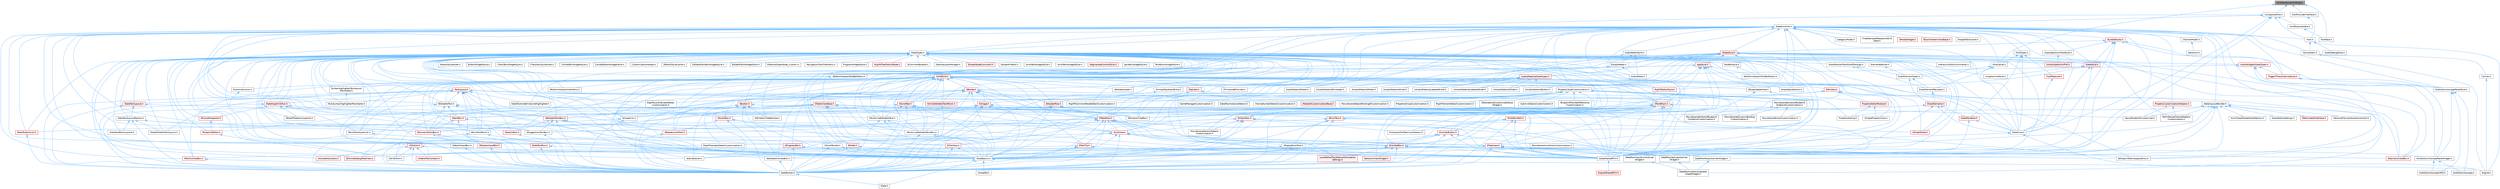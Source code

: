 digraph "FontRasterizationMode.h"
{
 // INTERACTIVE_SVG=YES
 // LATEX_PDF_SIZE
  bgcolor="transparent";
  edge [fontname=Helvetica,fontsize=10,labelfontname=Helvetica,labelfontsize=10];
  node [fontname=Helvetica,fontsize=10,shape=box,height=0.2,width=0.4];
  Node1 [id="Node000001",label="FontRasterizationMode.h",height=0.2,width=0.4,color="gray40", fillcolor="grey60", style="filled", fontcolor="black",tooltip=" "];
  Node1 -> Node2 [id="edge1_Node000001_Node000002",dir="back",color="steelblue1",style="solid",tooltip=" "];
  Node2 [id="Node000002",label="CompositeFont.h",height=0.2,width=0.4,color="grey40", fillcolor="white", style="filled",URL="$df/d09/CompositeFont_8h.html",tooltip=" "];
  Node2 -> Node3 [id="edge2_Node000002_Node000003",dir="back",color="steelblue1",style="solid",tooltip=" "];
  Node3 [id="Node000003",label="Font.h",height=0.2,width=0.4,color="grey40", fillcolor="white", style="filled",URL="$d8/dd1/Font_8h.html",tooltip=" "];
  Node3 -> Node4 [id="edge3_Node000003_Node000004",dir="back",color="steelblue1",style="solid",tooltip=" "];
  Node4 [id="Node000004",label="AudioDebugDraw.h",height=0.2,width=0.4,color="grey40", fillcolor="white", style="filled",URL="$df/d56/AudioDebugDraw_8h.html",tooltip=" "];
  Node3 -> Node5 [id="edge4_Node000003_Node000005",dir="back",color="steelblue1",style="solid",tooltip=" "];
  Node5 [id="Node000005",label="CanvasItem.h",height=0.2,width=0.4,color="grey40", fillcolor="white", style="filled",URL="$dc/df2/CanvasItem_8h.html",tooltip=" "];
  Node5 -> Node6 [id="edge5_Node000005_Node000006",dir="back",color="steelblue1",style="solid",tooltip=" "];
  Node6 [id="Node000006",label="Canvas.h",height=0.2,width=0.4,color="grey40", fillcolor="white", style="filled",URL="$dc/dd4/Canvas_8h.html",tooltip=" "];
  Node6 -> Node7 [id="edge6_Node000006_Node000007",dir="back",color="steelblue1",style="solid",tooltip=" "];
  Node7 [id="Node000007",label="Engine.h",height=0.2,width=0.4,color="grey40", fillcolor="white", style="filled",URL="$d1/d34/Public_2Engine_8h.html",tooltip=" "];
  Node5 -> Node7 [id="edge7_Node000005_Node000007",dir="back",color="steelblue1",style="solid",tooltip=" "];
  Node3 -> Node7 [id="edge8_Node000003_Node000007",dir="back",color="steelblue1",style="solid",tooltip=" "];
  Node2 -> Node8 [id="edge9_Node000002_Node000008",dir="back",color="steelblue1",style="solid",tooltip=" "];
  Node8 [id="Node000008",label="FontFaceInterface.h",height=0.2,width=0.4,color="grey40", fillcolor="white", style="filled",URL="$d1/dbe/FontFaceInterface_8h.html",tooltip=" "];
  Node8 -> Node9 [id="edge10_Node000008_Node000009",dir="back",color="steelblue1",style="solid",tooltip=" "];
  Node9 [id="Node000009",label="FontFace.h",height=0.2,width=0.4,color="grey40", fillcolor="white", style="filled",URL="$d7/ddb/FontFace_8h.html",tooltip=" "];
  Node2 -> Node10 [id="edge11_Node000002_Node000010",dir="back",color="steelblue1",style="solid",tooltip=" "];
  Node10 [id="Node000010",label="SlateCore.h",height=0.2,width=0.4,color="grey40", fillcolor="white", style="filled",URL="$dc/d03/SlateCore_8h.html",tooltip=" "];
  Node10 -> Node7 [id="edge12_Node000010_Node000007",dir="back",color="steelblue1",style="solid",tooltip=" "];
  Node10 -> Node11 [id="edge13_Node000010_Node000011",dir="back",color="steelblue1",style="solid",tooltip=" "];
  Node11 [id="Node000011",label="SlateBasics.h",height=0.2,width=0.4,color="grey40", fillcolor="white", style="filled",URL="$da/d2f/SlateBasics_8h.html",tooltip=" "];
  Node11 -> Node7 [id="edge14_Node000011_Node000007",dir="back",color="steelblue1",style="solid",tooltip=" "];
  Node11 -> Node12 [id="edge15_Node000011_Node000012",dir="back",color="steelblue1",style="solid",tooltip=" "];
  Node12 [id="Node000012",label="Slate.h",height=0.2,width=0.4,color="grey40", fillcolor="white", style="filled",URL="$d2/dc0/Slate_8h.html",tooltip=" "];
  Node11 -> Node13 [id="edge16_Node000011_Node000013",dir="back",color="steelblue1",style="solid",tooltip=" "];
  Node13 [id="Node000013",label="SlateExtras.h",height=0.2,width=0.4,color="grey40", fillcolor="white", style="filled",URL="$d8/dec/SlateExtras_8h.html",tooltip=" "];
  Node13 -> Node12 [id="edge17_Node000013_Node000012",dir="back",color="steelblue1",style="solid",tooltip=" "];
  Node11 -> Node14 [id="edge18_Node000011_Node000014",dir="back",color="steelblue1",style="solid",tooltip=" "];
  Node14 [id="Node000014",label="UnrealEd.h",height=0.2,width=0.4,color="grey40", fillcolor="white", style="filled",URL="$d2/d5f/UnrealEd_8h.html",tooltip=" "];
  Node2 -> Node15 [id="edge19_Node000002_Node000015",dir="back",color="steelblue1",style="solid",tooltip=" "];
  Node15 [id="Node000015",label="SlateFontInfo.h",height=0.2,width=0.4,color="grey40", fillcolor="white", style="filled",URL="$dc/dfb/SlateFontInfo_8h.html",tooltip=" "];
  Node15 -> Node16 [id="edge20_Node000015_Node000016",dir="back",color="steelblue1",style="solid",tooltip=" "];
  Node16 [id="Node000016",label="AudioMeterStyle.h",height=0.2,width=0.4,color="grey40", fillcolor="white", style="filled",URL="$de/d18/AudioMeterStyle_8h.html",tooltip=" "];
  Node16 -> Node17 [id="edge21_Node000016_Node000017",dir="back",color="steelblue1",style="solid",tooltip=" "];
  Node17 [id="Node000017",label="AudioMaterialMeter.h",height=0.2,width=0.4,color="grey40", fillcolor="white", style="filled",URL="$d7/dc3/AudioMaterialMeter_8h.html",tooltip=" "];
  Node16 -> Node18 [id="edge22_Node000016_Node000018",dir="back",color="steelblue1",style="solid",tooltip=" "];
  Node18 [id="Node000018",label="AudioMeter.h",height=0.2,width=0.4,color="grey40", fillcolor="white", style="filled",URL="$de/db0/AudioMeter_8h.html",tooltip=" "];
  Node16 -> Node19 [id="edge23_Node000016_Node000019",dir="back",color="steelblue1",style="solid",tooltip=" "];
  Node19 [id="Node000019",label="SAudioMeter.h",height=0.2,width=0.4,color="grey40", fillcolor="white", style="filled",URL="$d5/d48/SAudioMeter_8h.html",tooltip=" "];
  Node19 -> Node18 [id="edge24_Node000019_Node000018",dir="back",color="steelblue1",style="solid",tooltip=" "];
  Node19 -> Node20 [id="edge25_Node000019_Node000020",dir="back",color="steelblue1",style="solid",tooltip=" "];
  Node20 [id="Node000020",label="SAudioMaterialMeter.h",height=0.2,width=0.4,color="grey40", fillcolor="white", style="filled",URL="$d9/da6/SAudioMaterialMeter_8h.html",tooltip=" "];
  Node15 -> Node21 [id="edge26_Node000015_Node000021",dir="back",color="steelblue1",style="solid",tooltip=" "];
  Node21 [id="Node000021",label="AudioOscilloscopePanelStyle.h",height=0.2,width=0.4,color="grey40", fillcolor="white", style="filled",URL="$d7/d56/AudioOscilloscopePanelStyle_8h.html",tooltip=" "];
  Node21 -> Node22 [id="edge27_Node000021_Node000022",dir="back",color="steelblue1",style="solid",tooltip=" "];
  Node22 [id="Node000022",label="AudioOscilloscope.h",height=0.2,width=0.4,color="grey40", fillcolor="white", style="filled",URL="$d5/d81/AudioOscilloscope_8h.html",tooltip=" "];
  Node21 -> Node23 [id="edge28_Node000021_Node000023",dir="back",color="steelblue1",style="solid",tooltip=" "];
  Node23 [id="Node000023",label="AudioOscilloscopeUMG.h",height=0.2,width=0.4,color="grey40", fillcolor="white", style="filled",URL="$df/de7/AudioOscilloscopeUMG_8h.html",tooltip=" "];
  Node21 -> Node24 [id="edge29_Node000021_Node000024",dir="back",color="steelblue1",style="solid",tooltip=" "];
  Node24 [id="Node000024",label="SAudioOscilloscopePanelWidget.h",height=0.2,width=0.4,color="grey40", fillcolor="white", style="filled",URL="$db/d7e/SAudioOscilloscopePanelWidget_8h.html",tooltip=" "];
  Node24 -> Node22 [id="edge30_Node000024_Node000022",dir="back",color="steelblue1",style="solid",tooltip=" "];
  Node24 -> Node23 [id="edge31_Node000024_Node000023",dir="back",color="steelblue1",style="solid",tooltip=" "];
  Node15 -> Node25 [id="edge32_Node000015_Node000025",dir="back",color="steelblue1",style="solid",tooltip=" "];
  Node25 [id="Node000025",label="AudioSpectrumPlotStyle.h",height=0.2,width=0.4,color="grey40", fillcolor="white", style="filled",URL="$d8/dfa/AudioSpectrumPlotStyle_8h.html",tooltip=" "];
  Node25 -> Node26 [id="edge33_Node000025_Node000026",dir="back",color="steelblue1",style="solid",tooltip=" "];
  Node26 [id="Node000026",label="SAudioSpectrumPlot.h",height=0.2,width=0.4,color="red", fillcolor="#FFF0F0", style="filled",URL="$dd/ddf/SAudioSpectrumPlot_8h.html",tooltip=" "];
  Node15 -> Node5 [id="edge34_Node000015_Node000005",dir="back",color="steelblue1",style="solid",tooltip=" "];
  Node15 -> Node29 [id="edge35_Node000015_Node000029",dir="back",color="steelblue1",style="solid",tooltip=" "];
  Node29 [id="Node000029",label="CategoryModel.h",height=0.2,width=0.4,color="grey40", fillcolor="white", style="filled",URL="$db/dfe/CategoryModel_8h.html",tooltip=" "];
  Node15 -> Node30 [id="edge36_Node000015_Node000030",dir="back",color="steelblue1",style="solid",tooltip=" "];
  Node30 [id="Node000030",label="ChannelModel.h",height=0.2,width=0.4,color="grey40", fillcolor="white", style="filled",URL="$de/d30/ChannelModel_8h.html",tooltip=" "];
  Node30 -> Node31 [id="edge37_Node000030_Node000031",dir="back",color="steelblue1",style="solid",tooltip=" "];
  Node31 [id="Node000031",label="Selection.h",height=0.2,width=0.4,color="grey40", fillcolor="white", style="filled",URL="$dd/dc2/Editor_2Sequencer_2Public_2MVVM_2Selection_2Selection_8h.html",tooltip=" "];
  Node15 -> Node32 [id="edge38_Node000015_Node000032",dir="back",color="steelblue1",style="solid",tooltip=" "];
  Node32 [id="Node000032",label="DetailLayoutBuilder.h",height=0.2,width=0.4,color="grey40", fillcolor="white", style="filled",URL="$d1/df5/DetailLayoutBuilder_8h.html",tooltip=" "];
  Node32 -> Node33 [id="edge39_Node000032_Node000033",dir="back",color="steelblue1",style="solid",tooltip=" "];
  Node33 [id="Node000033",label="AnimGraphNodeAlphaOptions.h",height=0.2,width=0.4,color="grey40", fillcolor="white", style="filled",URL="$d6/df6/AnimGraphNodeAlphaOptions_8h.html",tooltip=" "];
  Node32 -> Node34 [id="edge40_Node000032_Node000034",dir="back",color="steelblue1",style="solid",tooltip=" "];
  Node34 [id="Node000034",label="AudioEditorSettings.h",height=0.2,width=0.4,color="grey40", fillcolor="white", style="filled",URL="$da/d86/AudioEditorSettings_8h.html",tooltip=" "];
  Node32 -> Node35 [id="edge41_Node000032_Node000035",dir="back",color="steelblue1",style="solid",tooltip=" "];
  Node35 [id="Node000035",label="DataflowCollectionSpread\lSheetWidget.h",height=0.2,width=0.4,color="grey40", fillcolor="white", style="filled",URL="$da/da3/DataflowCollectionSpreadSheetWidget_8h.html",tooltip=" "];
  Node32 -> Node36 [id="edge42_Node000032_Node000036",dir="back",color="steelblue1",style="solid",tooltip=" "];
  Node36 [id="Node000036",label="DataflowFacesOutlinerWidget.h",height=0.2,width=0.4,color="grey40", fillcolor="white", style="filled",URL="$d1/d1c/DataflowFacesOutlinerWidget_8h.html",tooltip=" "];
  Node36 -> Node35 [id="edge43_Node000036_Node000035",dir="back",color="steelblue1",style="solid",tooltip=" "];
  Node32 -> Node37 [id="edge44_Node000032_Node000037",dir="back",color="steelblue1",style="solid",tooltip=" "];
  Node37 [id="Node000037",label="DataflowTransformOutliner\lWidget.h",height=0.2,width=0.4,color="grey40", fillcolor="white", style="filled",URL="$d8/df9/DataflowTransformOutlinerWidget_8h.html",tooltip=" "];
  Node37 -> Node35 [id="edge45_Node000037_Node000035",dir="back",color="steelblue1",style="solid",tooltip=" "];
  Node32 -> Node38 [id="edge46_Node000032_Node000038",dir="back",color="steelblue1",style="solid",tooltip=" "];
  Node38 [id="Node000038",label="DataflowVerticesOutliner\lWidget.h",height=0.2,width=0.4,color="grey40", fillcolor="white", style="filled",URL="$dd/deb/DataflowVerticesOutlinerWidget_8h.html",tooltip=" "];
  Node38 -> Node35 [id="edge47_Node000038_Node000035",dir="back",color="steelblue1",style="solid",tooltip=" "];
  Node32 -> Node39 [id="edge48_Node000032_Node000039",dir="back",color="steelblue1",style="solid",tooltip=" "];
  Node39 [id="Node000039",label="DeformableInterface.h",height=0.2,width=0.4,color="red", fillcolor="#FFF0F0", style="filled",URL="$da/d3e/DeformableInterface_8h.html",tooltip=" "];
  Node32 -> Node52 [id="edge49_Node000032_Node000052",dir="back",color="steelblue1",style="solid",tooltip=" "];
  Node52 [id="Node000052",label="GameModeInfoCustomizer.h",height=0.2,width=0.4,color="grey40", fillcolor="white", style="filled",URL="$d5/df3/GameModeInfoCustomizer_8h.html",tooltip=" "];
  Node32 -> Node53 [id="edge50_Node000032_Node000053",dir="back",color="steelblue1",style="solid",tooltip=" "];
  Node53 [id="Node000053",label="PerlinNoiseChannelDetails\lCustomization.h",height=0.2,width=0.4,color="grey40", fillcolor="white", style="filled",URL="$d6/df3/PerlinNoiseChannelDetailsCustomization_8h.html",tooltip=" "];
  Node32 -> Node54 [id="edge51_Node000032_Node000054",dir="back",color="steelblue1",style="solid",tooltip=" "];
  Node54 [id="Node000054",label="PersonaPreviewSceneController.h",height=0.2,width=0.4,color="grey40", fillcolor="white", style="filled",URL="$df/de2/PersonaPreviewSceneController_8h.html",tooltip=" "];
  Node32 -> Node55 [id="edge52_Node000032_Node000055",dir="back",color="steelblue1",style="solid",tooltip=" "];
  Node55 [id="Node000055",label="PropertyEditing.h",height=0.2,width=0.4,color="grey40", fillcolor="white", style="filled",URL="$d9/d30/PropertyEditing_8h.html",tooltip=" "];
  Node32 -> Node56 [id="edge53_Node000032_Node000056",dir="back",color="steelblue1",style="solid",tooltip=" "];
  Node56 [id="Node000056",label="SelectionViewWidget.h",height=0.2,width=0.4,color="red", fillcolor="#FFF0F0", style="filled",URL="$dc/db5/SelectionViewWidget_8h.html",tooltip=" "];
  Node15 -> Node63 [id="edge54_Node000015_Node000063",dir="back",color="steelblue1",style="solid",tooltip=" "];
  Node63 [id="Node000063",label="DrawElementTypes.h",height=0.2,width=0.4,color="grey40", fillcolor="white", style="filled",URL="$df/d5c/DrawElementTypes_8h.html",tooltip=" "];
  Node63 -> Node64 [id="edge55_Node000063_Node000064",dir="back",color="steelblue1",style="solid",tooltip=" "];
  Node64 [id="Node000064",label="DrawElementPayloads.h",height=0.2,width=0.4,color="grey40", fillcolor="white", style="filled",URL="$d9/d97/DrawElementPayloads_8h.html",tooltip=" "];
  Node64 -> Node65 [id="edge56_Node000064_Node000065",dir="back",color="steelblue1",style="solid",tooltip=" "];
  Node65 [id="Node000065",label="DrawElements.h",height=0.2,width=0.4,color="red", fillcolor="#FFF0F0", style="filled",URL="$d8/d4c/DrawElements_8h.html",tooltip=" "];
  Node65 -> Node223 [id="edge57_Node000065_Node000223",dir="back",color="steelblue1",style="solid",tooltip=" "];
  Node223 [id="Node000223",label="SSpinBox.h",height=0.2,width=0.4,color="red", fillcolor="#FFF0F0", style="filled",URL="$d5/da5/SSpinBox_8h.html",tooltip=" "];
  Node223 -> Node208 [id="edge58_Node000223_Node000208",dir="back",color="steelblue1",style="solid",tooltip=" "];
  Node208 [id="Node000208",label="SNumericEntryBox.h",height=0.2,width=0.4,color="red", fillcolor="#FFF0F0", style="filled",URL="$d8/d1a/SNumericEntryBox_8h.html",tooltip=" "];
  Node208 -> Node209 [id="edge59_Node000208_Node000209",dir="back",color="steelblue1",style="solid",tooltip=" "];
  Node209 [id="Node000209",label="SRotatorInputBox.h",height=0.2,width=0.4,color="red", fillcolor="#FFF0F0", style="filled",URL="$de/dd2/SRotatorInputBox_8h.html",tooltip=" "];
  Node209 -> Node13 [id="edge60_Node000209_Node000013",dir="back",color="steelblue1",style="solid",tooltip=" "];
  Node208 -> Node214 [id="edge61_Node000208_Node000214",dir="back",color="steelblue1",style="solid",tooltip=" "];
  Node214 [id="Node000214",label="SVectorInputBox.h",height=0.2,width=0.4,color="grey40", fillcolor="white", style="filled",URL="$df/d44/SVectorInputBox_8h.html",tooltip=" "];
  Node214 -> Node13 [id="edge62_Node000214_Node000013",dir="back",color="steelblue1",style="solid",tooltip=" "];
  Node208 -> Node13 [id="edge63_Node000208_Node000013",dir="back",color="steelblue1",style="solid",tooltip=" "];
  Node223 -> Node11 [id="edge64_Node000223_Node000011",dir="back",color="steelblue1",style="solid",tooltip=" "];
  Node223 -> Node13 [id="edge65_Node000223_Node000013",dir="back",color="steelblue1",style="solid",tooltip=" "];
  Node65 -> Node225 [id="edge66_Node000065_Node000225",dir="back",color="steelblue1",style="solid",tooltip=" "];
  Node225 [id="Node000225",label="STableRow.h",height=0.2,width=0.4,color="red", fillcolor="#FFF0F0", style="filled",URL="$d8/d43/STableRow_8h.html",tooltip=" "];
  Node225 -> Node37 [id="edge67_Node000225_Node000037",dir="back",color="steelblue1",style="solid",tooltip=" "];
  Node225 -> Node38 [id="edge68_Node000225_Node000038",dir="back",color="steelblue1",style="solid",tooltip=" "];
  Node225 -> Node187 [id="edge69_Node000225_Node000187",dir="back",color="steelblue1",style="solid",tooltip=" "];
  Node187 [id="Node000187",label="SComboBox.h",height=0.2,width=0.4,color="red", fillcolor="#FFF0F0", style="filled",URL="$d2/dd5/SComboBox_8h.html",tooltip=" "];
  Node187 -> Node37 [id="edge70_Node000187_Node000037",dir="back",color="steelblue1",style="solid",tooltip=" "];
  Node187 -> Node38 [id="edge71_Node000187_Node000038",dir="back",color="steelblue1",style="solid",tooltip=" "];
  Node187 -> Node188 [id="edge72_Node000187_Node000188",dir="back",color="steelblue1",style="solid",tooltip=" "];
  Node188 [id="Node000188",label="LevelEditorPlayNetworkEmulation\lSettings.h",height=0.2,width=0.4,color="red", fillcolor="#FFF0F0", style="filled",URL="$d4/d35/LevelEditorPlayNetworkEmulationSettings_8h.html",tooltip=" "];
  Node187 -> Node24 [id="edge73_Node000187_Node000024",dir="back",color="steelblue1",style="solid",tooltip=" "];
  Node187 -> Node192 [id="edge74_Node000187_Node000192",dir="back",color="steelblue1",style="solid",tooltip=" "];
  Node192 [id="Node000192",label="SEditableComboBox.h",height=0.2,width=0.4,color="grey40", fillcolor="white", style="filled",URL="$d0/d8c/SEditableComboBox_8h.html",tooltip=" "];
  Node192 -> Node13 [id="edge75_Node000192_Node000013",dir="back",color="steelblue1",style="solid",tooltip=" "];
  Node187 -> Node194 [id="edge76_Node000187_Node000194",dir="back",color="steelblue1",style="solid",tooltip=" "];
  Node194 [id="Node000194",label="SNameComboBox.h",height=0.2,width=0.4,color="red", fillcolor="#FFF0F0", style="filled",URL="$d8/d4b/SNameComboBox_8h.html",tooltip=" "];
  Node187 -> Node198 [id="edge77_Node000187_Node000198",dir="back",color="steelblue1",style="solid",tooltip=" "];
  Node198 [id="Node000198",label="STextComboBox.h",height=0.2,width=0.4,color="red", fillcolor="#FFF0F0", style="filled",URL="$d6/d14/STextComboBox_8h.html",tooltip=" "];
  Node198 -> Node13 [id="edge78_Node000198_Node000013",dir="back",color="steelblue1",style="solid",tooltip=" "];
  Node187 -> Node56 [id="edge79_Node000187_Node000056",dir="back",color="steelblue1",style="solid",tooltip=" "];
  Node187 -> Node11 [id="edge80_Node000187_Node000011",dir="back",color="steelblue1",style="solid",tooltip=" "];
  Node187 -> Node13 [id="edge81_Node000187_Node000013",dir="back",color="steelblue1",style="solid",tooltip=" "];
  Node187 -> Node171 [id="edge82_Node000187_Node000171",dir="back",color="steelblue1",style="solid",tooltip=" "];
  Node171 [id="Node000171",label="SlateSharedPCH.h",height=0.2,width=0.4,color="grey40", fillcolor="white", style="filled",URL="$d1/dfc/SlateSharedPCH_8h.html",tooltip=" "];
  Node171 -> Node172 [id="edge83_Node000171_Node000172",dir="back",color="steelblue1",style="solid",tooltip=" "];
  Node172 [id="Node000172",label="EngineSharedPCH.h",height=0.2,width=0.4,color="red", fillcolor="#FFF0F0", style="filled",URL="$dc/dbb/EngineSharedPCH_8h.html",tooltip=" "];
  Node225 -> Node319 [id="edge84_Node000225_Node000319",dir="back",color="steelblue1",style="solid",tooltip=" "];
  Node319 [id="Node000319",label="SKeySelector.h",height=0.2,width=0.4,color="grey40", fillcolor="white", style="filled",URL="$de/d62/SKeySelector_8h.html",tooltip=" "];
  Node225 -> Node320 [id="edge85_Node000225_Node000320",dir="back",color="steelblue1",style="solid",tooltip=" "];
  Node320 [id="Node000320",label="SKismetDebugTreeView.h",height=0.2,width=0.4,color="red", fillcolor="#FFF0F0", style="filled",URL="$dc/df5/SKismetDebugTreeView_8h.html",tooltip=" "];
  Node225 -> Node322 [id="edge86_Node000225_Node000322",dir="back",color="steelblue1",style="solid",tooltip=" "];
  Node322 [id="Node000322",label="SListView.h",height=0.2,width=0.4,color="red", fillcolor="#FFF0F0", style="filled",URL="$db/db5/SListView_8h.html",tooltip=" "];
  Node322 -> Node323 [id="edge87_Node000322_Node000323",dir="back",color="steelblue1",style="solid",tooltip=" "];
  Node323 [id="Node000323",label="RigVMVariableDetailCustomization.h",height=0.2,width=0.4,color="grey40", fillcolor="white", style="filled",URL="$d3/d24/RigVMVariableDetailCustomization_8h.html",tooltip=" "];
  Node322 -> Node187 [id="edge88_Node000322_Node000187",dir="back",color="steelblue1",style="solid",tooltip=" "];
  Node322 -> Node325 [id="edge89_Node000322_Node000325",dir="back",color="steelblue1",style="solid",tooltip=" "];
  Node325 [id="Node000325",label="STileView.h",height=0.2,width=0.4,color="red", fillcolor="#FFF0F0", style="filled",URL="$da/dd5/STileView_8h.html",tooltip=" "];
  Node325 -> Node11 [id="edge90_Node000325_Node000011",dir="back",color="steelblue1",style="solid",tooltip=" "];
  Node325 -> Node13 [id="edge91_Node000325_Node000013",dir="back",color="steelblue1",style="solid",tooltip=" "];
  Node322 -> Node327 [id="edge92_Node000322_Node000327",dir="back",color="steelblue1",style="solid",tooltip=" "];
  Node327 [id="Node000327",label="STreeView.h",height=0.2,width=0.4,color="red", fillcolor="#FFF0F0", style="filled",URL="$de/dea/STreeView_8h.html",tooltip=" "];
  Node327 -> Node36 [id="edge93_Node000327_Node000036",dir="back",color="steelblue1",style="solid",tooltip=" "];
  Node327 -> Node37 [id="edge94_Node000327_Node000037",dir="back",color="steelblue1",style="solid",tooltip=" "];
  Node327 -> Node38 [id="edge95_Node000327_Node000038",dir="back",color="steelblue1",style="solid",tooltip=" "];
  Node327 -> Node331 [id="edge96_Node000327_Node000331",dir="back",color="steelblue1",style="solid",tooltip=" "];
  Node331 [id="Node000331",label="SBlueprintNamespaceEntry.h",height=0.2,width=0.4,color="grey40", fillcolor="white", style="filled",URL="$d4/d22/SBlueprintNamespaceEntry_8h.html",tooltip=" "];
  Node327 -> Node319 [id="edge97_Node000327_Node000319",dir="back",color="steelblue1",style="solid",tooltip=" "];
  Node327 -> Node320 [id="edge98_Node000327_Node000320",dir="back",color="steelblue1",style="solid",tooltip=" "];
  Node327 -> Node202 [id="edge99_Node000327_Node000202",dir="back",color="steelblue1",style="solid",tooltip=" "];
  Node202 [id="Node000202",label="SSCSEditor.h",height=0.2,width=0.4,color="grey40", fillcolor="white", style="filled",URL="$d0/d2e/SSCSEditor_8h.html",tooltip=" "];
  Node327 -> Node11 [id="edge100_Node000327_Node000011",dir="back",color="steelblue1",style="solid",tooltip=" "];
  Node327 -> Node13 [id="edge101_Node000327_Node000013",dir="back",color="steelblue1",style="solid",tooltip=" "];
  Node327 -> Node171 [id="edge102_Node000327_Node000171",dir="back",color="steelblue1",style="solid",tooltip=" "];
  Node322 -> Node11 [id="edge103_Node000322_Node000011",dir="back",color="steelblue1",style="solid",tooltip=" "];
  Node322 -> Node13 [id="edge104_Node000322_Node000013",dir="back",color="steelblue1",style="solid",tooltip=" "];
  Node322 -> Node171 [id="edge105_Node000322_Node000171",dir="back",color="steelblue1",style="solid",tooltip=" "];
  Node225 -> Node202 [id="edge106_Node000225_Node000202",dir="back",color="steelblue1",style="solid",tooltip=" "];
  Node225 -> Node348 [id="edge107_Node000225_Node000348",dir="back",color="steelblue1",style="solid",tooltip=" "];
  Node348 [id="Node000348",label="SSuggestionTextBox.h",height=0.2,width=0.4,color="grey40", fillcolor="white", style="filled",URL="$d1/df9/SSuggestionTextBox_8h.html",tooltip=" "];
  Node348 -> Node13 [id="edge108_Node000348_Node000013",dir="back",color="steelblue1",style="solid",tooltip=" "];
  Node225 -> Node327 [id="edge109_Node000225_Node000327",dir="back",color="steelblue1",style="solid",tooltip=" "];
  Node225 -> Node56 [id="edge110_Node000225_Node000056",dir="back",color="steelblue1",style="solid",tooltip=" "];
  Node225 -> Node11 [id="edge111_Node000225_Node000011",dir="back",color="steelblue1",style="solid",tooltip=" "];
  Node225 -> Node13 [id="edge112_Node000225_Node000013",dir="back",color="steelblue1",style="solid",tooltip=" "];
  Node225 -> Node171 [id="edge113_Node000225_Node000171",dir="back",color="steelblue1",style="solid",tooltip=" "];
  Node65 -> Node10 [id="edge114_Node000065_Node000010",dir="back",color="steelblue1",style="solid",tooltip=" "];
  Node65 -> Node671 [id="edge115_Node000065_Node000671",dir="back",color="steelblue1",style="solid",tooltip=" "];
  Node671 [id="Node000671",label="SlateRenderer.h",height=0.2,width=0.4,color="red", fillcolor="#FFF0F0", style="filled",URL="$d7/d93/SlateRenderer_8h.html",tooltip=" "];
  Node671 -> Node10 [id="edge116_Node000671_Node000010",dir="back",color="steelblue1",style="solid",tooltip=" "];
  Node671 -> Node171 [id="edge117_Node000671_Node000171",dir="back",color="steelblue1",style="solid",tooltip=" "];
  Node65 -> Node171 [id="edge118_Node000065_Node000171",dir="back",color="steelblue1",style="solid",tooltip=" "];
  Node63 -> Node65 [id="edge119_Node000063_Node000065",dir="back",color="steelblue1",style="solid",tooltip=" "];
  Node15 -> Node981 [id="edge120_Node000015_Node000981",dir="back",color="steelblue1",style="solid",tooltip=" "];
  Node981 [id="Node000981",label="FixedSampledSequenceGrid\lData.h",height=0.2,width=0.4,color="grey40", fillcolor="white", style="filled",URL="$db/db1/FixedSampledSequenceGridData_8h.html",tooltip=" "];
  Node15 -> Node3 [id="edge121_Node000015_Node000003",dir="back",color="steelblue1",style="solid",tooltip=" "];
  Node15 -> Node982 [id="edge122_Node000015_Node000982",dir="back",color="steelblue1",style="solid",tooltip=" "];
  Node982 [id="Node000982",label="FontCache.h",height=0.2,width=0.4,color="grey40", fillcolor="white", style="filled",URL="$d0/db4/FontCache_8h.html",tooltip=" "];
  Node982 -> Node64 [id="edge123_Node000982_Node000064",dir="back",color="steelblue1",style="solid",tooltip=" "];
  Node982 -> Node63 [id="edge124_Node000982_Node000063",dir="back",color="steelblue1",style="solid",tooltip=" "];
  Node982 -> Node10 [id="edge125_Node000982_Node000010",dir="back",color="steelblue1",style="solid",tooltip=" "];
  Node15 -> Node983 [id="edge126_Node000015_Node000983",dir="back",color="steelblue1",style="solid",tooltip=" "];
  Node983 [id="Node000983",label="FontTypes.h",height=0.2,width=0.4,color="grey40", fillcolor="white", style="filled",URL="$d9/dd5/FontTypes_8h.html",tooltip=" "];
  Node983 -> Node982 [id="edge127_Node000983_Node000982",dir="back",color="steelblue1",style="solid",tooltip=" "];
  Node983 -> Node984 [id="edge128_Node000983_Node000984",dir="back",color="steelblue1",style="solid",tooltip=" "];
  Node984 [id="Node000984",label="FontMeasure.h",height=0.2,width=0.4,color="red", fillcolor="#FFF0F0", style="filled",URL="$d7/db9/FontMeasure_8h.html",tooltip=" "];
  Node984 -> Node10 [id="edge129_Node000984_Node000010",dir="back",color="steelblue1",style="solid",tooltip=" "];
  Node983 -> Node10 [id="edge130_Node000983_Node000010",dir="back",color="steelblue1",style="solid",tooltip=" "];
  Node983 -> Node671 [id="edge131_Node000983_Node000671",dir="back",color="steelblue1",style="solid",tooltip=" "];
  Node15 -> Node985 [id="edge132_Node000015_Node000985",dir="back",color="steelblue1",style="solid",tooltip=" "];
  Node985 [id="Node000985",label="IPropertyTypeCustomization.h",height=0.2,width=0.4,color="grey40", fillcolor="white", style="filled",URL="$d0/dae/IPropertyTypeCustomization_8h.html",tooltip=" "];
  Node985 -> Node986 [id="edge133_Node000985_Node000986",dir="back",color="steelblue1",style="solid",tooltip=" "];
  Node986 [id="Node000986",label="BlueprintMemberReference\lCustomization.h",height=0.2,width=0.4,color="grey40", fillcolor="white", style="filled",URL="$dc/dff/BlueprintMemberReferenceCustomization_8h.html",tooltip=" "];
  Node985 -> Node987 [id="edge134_Node000985_Node000987",dir="back",color="steelblue1",style="solid",tooltip=" "];
  Node987 [id="Node000987",label="CacheManagerCustomization.h",height=0.2,width=0.4,color="grey40", fillcolor="white", style="filled",URL="$d3/dad/CacheManagerCustomization_8h.html",tooltip=" "];
  Node985 -> Node988 [id="edge135_Node000985_Node000988",dir="back",color="steelblue1",style="solid",tooltip=" "];
  Node988 [id="Node000988",label="DataflowInstanceDetails.h",height=0.2,width=0.4,color="grey40", fillcolor="white", style="filled",URL="$da/db0/DataflowInstanceDetails_8h.html",tooltip=" "];
  Node985 -> Node989 [id="edge136_Node000985_Node000989",dir="back",color="steelblue1",style="solid",tooltip=" "];
  Node989 [id="Node000989",label="FrameNumberDetailsCustomization.h",height=0.2,width=0.4,color="grey40", fillcolor="white", style="filled",URL="$df/db2/FrameNumberDetailsCustomization_8h.html",tooltip=" "];
  Node985 -> Node188 [id="edge137_Node000985_Node000188",dir="back",color="steelblue1",style="solid",tooltip=" "];
  Node985 -> Node629 [id="edge138_Node000985_Node000629",dir="back",color="steelblue1",style="solid",tooltip=" "];
  Node629 [id="Node000629",label="MediaIOCustomizationBase.h",height=0.2,width=0.4,color="red", fillcolor="#FFF0F0", style="filled",URL="$d2/dd0/MediaIOCustomizationBase_8h.html",tooltip=" "];
  Node985 -> Node184 [id="edge139_Node000985_Node000184",dir="back",color="steelblue1",style="solid",tooltip=" "];
  Node184 [id="Node000184",label="MovieSceneConditionCustomization.h",height=0.2,width=0.4,color="grey40", fillcolor="white", style="filled",URL="$db/d7d/MovieSceneConditionCustomization_8h.html",tooltip=" "];
  Node985 -> Node990 [id="edge140_Node000985_Node000990",dir="back",color="steelblue1",style="solid",tooltip=" "];
  Node990 [id="Node000990",label="MovieSceneDirectorBlueprint\lConditionCustomization.h",height=0.2,width=0.4,color="grey40", fillcolor="white", style="filled",URL="$d5/d68/MovieSceneDirectorBlueprintConditionCustomization_8h.html",tooltip=" "];
  Node985 -> Node991 [id="edge141_Node000985_Node000991",dir="back",color="steelblue1",style="solid",tooltip=" "];
  Node991 [id="Node000991",label="MovieSceneDirectorBlueprint\lEndpointCustomization.h",height=0.2,width=0.4,color="grey40", fillcolor="white", style="filled",URL="$dd/d5d/MovieSceneDirectorBlueprintEndpointCustomization_8h.html",tooltip=" "];
  Node991 -> Node990 [id="edge142_Node000991_Node000990",dir="back",color="steelblue1",style="solid",tooltip=" "];
  Node991 -> Node992 [id="edge143_Node000991_Node000992",dir="back",color="steelblue1",style="solid",tooltip=" "];
  Node992 [id="Node000992",label="MovieSceneDynamicBinding\lCustomization.h",height=0.2,width=0.4,color="grey40", fillcolor="white", style="filled",URL="$d7/d1a/MovieSceneDynamicBindingCustomization_8h.html",tooltip=" "];
  Node991 -> Node993 [id="edge144_Node000991_Node000993",dir="back",color="steelblue1",style="solid",tooltip=" "];
  Node993 [id="Node000993",label="MovieSceneEventCustomization.h",height=0.2,width=0.4,color="grey40", fillcolor="white", style="filled",URL="$d7/d00/MovieSceneEventCustomization_8h.html",tooltip=" "];
  Node985 -> Node992 [id="edge145_Node000985_Node000992",dir="back",color="steelblue1",style="solid",tooltip=" "];
  Node985 -> Node993 [id="edge146_Node000985_Node000993",dir="back",color="steelblue1",style="solid",tooltip=" "];
  Node985 -> Node994 [id="edge147_Node000985_Node000994",dir="back",color="steelblue1",style="solid",tooltip=" "];
  Node994 [id="Node000994",label="MovieSceneObjectBindingIDCustomization.h",height=0.2,width=0.4,color="grey40", fillcolor="white", style="filled",URL="$d9/d78/MovieSceneObjectBindingIDCustomization_8h.html",tooltip=" "];
  Node985 -> Node788 [id="edge148_Node000985_Node000788",dir="back",color="steelblue1",style="solid",tooltip=" "];
  Node788 [id="Node000788",label="MovieSceneSectionDetails\lCustomization.h",height=0.2,width=0.4,color="grey40", fillcolor="white", style="filled",URL="$d3/de7/MovieSceneSectionDetailsCustomization_8h.html",tooltip=" "];
  Node985 -> Node55 [id="edge149_Node000985_Node000055",dir="back",color="steelblue1",style="solid",tooltip=" "];
  Node985 -> Node615 [id="edge150_Node000985_Node000615",dir="back",color="steelblue1",style="solid",tooltip=" "];
  Node615 [id="Node000615",label="PropertyEditorModule.h",height=0.2,width=0.4,color="red", fillcolor="#FFF0F0", style="filled",URL="$d5/d90/PropertyEditorModule_8h.html",tooltip=" "];
  Node615 -> Node617 [id="edge151_Node000615_Node000617",dir="back",color="steelblue1",style="solid",tooltip=" "];
  Node617 [id="Node000617",label="ISinglePropertyView.h",height=0.2,width=0.4,color="grey40", fillcolor="white", style="filled",URL="$de/d4c/ISinglePropertyView_8h.html",tooltip=" "];
  Node615 -> Node55 [id="edge152_Node000615_Node000055",dir="back",color="steelblue1",style="solid",tooltip=" "];
  Node985 -> Node995 [id="edge153_Node000985_Node000995",dir="back",color="steelblue1",style="solid",tooltip=" "];
  Node995 [id="Node000995",label="PropertyGroupCustomization.h",height=0.2,width=0.4,color="grey40", fillcolor="white", style="filled",URL="$d1/d88/PropertyGroupCustomization_8h.html",tooltip=" "];
  Node985 -> Node683 [id="edge154_Node000985_Node000683",dir="back",color="steelblue1",style="solid",tooltip=" "];
  Node683 [id="Node000683",label="RigVMCommentNodeDetailCustomization.h",height=0.2,width=0.4,color="grey40", fillcolor="white", style="filled",URL="$de/ddb/RigVMCommentNodeDetailCustomization_8h.html",tooltip=" "];
  Node985 -> Node197 [id="edge155_Node000985_Node000197",dir="back",color="steelblue1",style="solid",tooltip=" "];
  Node197 [id="Node000197",label="RigVMLocalVariableDetail\lCustomization.h",height=0.2,width=0.4,color="grey40", fillcolor="white", style="filled",URL="$de/de8/RigVMLocalVariableDetailCustomization_8h.html",tooltip=" "];
  Node985 -> Node704 [id="edge156_Node000985_Node000704",dir="back",color="steelblue1",style="solid",tooltip=" "];
  Node704 [id="Node000704",label="RigVMVariantDetailCustomization.h",height=0.2,width=0.4,color="grey40", fillcolor="white", style="filled",URL="$d2/db8/RigVMVariantDetailCustomization_8h.html",tooltip=" "];
  Node985 -> Node624 [id="edge157_Node000985_Node000624",dir="back",color="steelblue1",style="solid",tooltip=" "];
  Node624 [id="Node000624",label="SStandaloneCustomizedValue\lWidget.h",height=0.2,width=0.4,color="grey40", fillcolor="white", style="filled",URL="$d9/dd7/SStandaloneCustomizedValueWidget_8h.html",tooltip=" "];
  Node985 -> Node637 [id="edge158_Node000985_Node000637",dir="back",color="steelblue1",style="solid",tooltip=" "];
  Node637 [id="Node000637",label="SubmixDetailsCustomization.h",height=0.2,width=0.4,color="grey40", fillcolor="white", style="filled",URL="$d8/d24/SubmixDetailsCustomization_8h.html",tooltip=" "];
  Node15 -> Node617 [id="edge159_Node000015_Node000617",dir="back",color="steelblue1",style="solid",tooltip=" "];
  Node15 -> Node996 [id="edge160_Node000015_Node000996",dir="back",color="steelblue1",style="solid",tooltip=" "];
  Node996 [id="Node000996",label="ISlateStyle.h",height=0.2,width=0.4,color="red", fillcolor="#FFF0F0", style="filled",URL="$dc/dfa/ISlateStyle_8h.html",tooltip=" "];
  Node996 -> Node997 [id="edge161_Node000996_Node000997",dir="back",color="steelblue1",style="solid",tooltip=" "];
  Node997 [id="Node000997",label="AppStyle.h",height=0.2,width=0.4,color="red", fillcolor="#FFF0F0", style="filled",URL="$d4/dba/AppStyle_8h.html",tooltip=" "];
  Node997 -> Node1000 [id="edge162_Node000997_Node001000",dir="back",color="steelblue1",style="solid",tooltip=" "];
  Node1000 [id="Node001000",label="CoreStyle.h",height=0.2,width=0.4,color="red", fillcolor="#FFF0F0", style="filled",URL="$d6/d45/CoreStyle_8h.html",tooltip=" "];
  Node1000 -> Node1002 [id="edge163_Node001000_Node001002",dir="back",color="steelblue1",style="solid",tooltip=" "];
  Node1002 [id="Node001002",label="RigVMEditorStyle.h",height=0.2,width=0.4,color="red", fillcolor="#FFF0F0", style="filled",URL="$dd/d8a/RigVMEditorStyle_8h.html",tooltip=" "];
  Node1000 -> Node331 [id="edge164_Node001000_Node000331",dir="back",color="steelblue1",style="solid",tooltip=" "];
  Node1000 -> Node745 [id="edge165_Node001000_Node000745",dir="back",color="steelblue1",style="solid",tooltip=" "];
  Node745 [id="Node000745",label="SBorder.h",height=0.2,width=0.4,color="red", fillcolor="#FFF0F0", style="filled",URL="$d2/d10/SBorder_8h.html",tooltip=" "];
  Node745 -> Node747 [id="edge166_Node000745_Node000747",dir="back",color="steelblue1",style="solid",tooltip=" "];
  Node747 [id="Node000747",label="SButton.h",height=0.2,width=0.4,color="red", fillcolor="#FFF0F0", style="filled",URL="$d4/d2a/SButton_8h.html",tooltip=" "];
  Node747 -> Node178 [id="edge167_Node000747_Node000178",dir="back",color="steelblue1",style="solid",tooltip=" "];
  Node178 [id="Node000178",label="SBreadcrumbTrail.h",height=0.2,width=0.4,color="red", fillcolor="#FFF0F0", style="filled",URL="$d4/de2/SBreadcrumbTrail_8h.html",tooltip=" "];
  Node178 -> Node13 [id="edge168_Node000178_Node000013",dir="back",color="steelblue1",style="solid",tooltip=" "];
  Node747 -> Node192 [id="edge169_Node000747_Node000192",dir="back",color="steelblue1",style="solid",tooltip=" "];
  Node747 -> Node748 [id="edge170_Node000747_Node000748",dir="back",color="steelblue1",style="solid",tooltip=" "];
  Node748 [id="Node000748",label="SHyperlink.h",height=0.2,width=0.4,color="grey40", fillcolor="white", style="filled",URL="$d3/d8c/SHyperlink_8h.html",tooltip=" "];
  Node748 -> Node749 [id="edge171_Node000748_Node000749",dir="back",color="steelblue1",style="solid",tooltip=" "];
  Node749 [id="Node000749",label="SRichTextHyperlink.h",height=0.2,width=0.4,color="grey40", fillcolor="white", style="filled",URL="$da/d06/SRichTextHyperlink_8h.html",tooltip=" "];
  Node749 -> Node13 [id="edge172_Node000749_Node000013",dir="back",color="steelblue1",style="solid",tooltip=" "];
  Node748 -> Node13 [id="edge173_Node000748_Node000013",dir="back",color="steelblue1",style="solid",tooltip=" "];
  Node747 -> Node319 [id="edge174_Node000747_Node000319",dir="back",color="steelblue1",style="solid",tooltip=" "];
  Node747 -> Node642 [id="edge175_Node000747_Node000642",dir="back",color="steelblue1",style="solid",tooltip=" "];
  Node642 [id="Node000642",label="SWindowTitleBar.h",height=0.2,width=0.4,color="grey40", fillcolor="white", style="filled",URL="$d0/dce/SWindowTitleBar_8h.html",tooltip=" "];
  Node747 -> Node666 [id="edge176_Node000747_Node000666",dir="back",color="steelblue1",style="solid",tooltip=" "];
  Node666 [id="Node000666",label="SWindowTitleBarArea.h",height=0.2,width=0.4,color="grey40", fillcolor="white", style="filled",URL="$d4/d09/SWindowTitleBarArea_8h.html",tooltip=" "];
  Node747 -> Node11 [id="edge177_Node000747_Node000011",dir="back",color="steelblue1",style="solid",tooltip=" "];
  Node747 -> Node13 [id="edge178_Node000747_Node000013",dir="back",color="steelblue1",style="solid",tooltip=" "];
  Node747 -> Node171 [id="edge179_Node000747_Node000171",dir="back",color="steelblue1",style="solid",tooltip=" "];
  Node745 -> Node750 [id="edge180_Node000745_Node000750",dir="back",color="steelblue1",style="solid",tooltip=" "];
  Node750 [id="Node000750",label="SEditableTextBox.h",height=0.2,width=0.4,color="red", fillcolor="#FFF0F0", style="filled",URL="$df/dd0/SEditableTextBox_8h.html",tooltip=" "];
  Node750 -> Node192 [id="edge181_Node000750_Node000192",dir="back",color="steelblue1",style="solid",tooltip=" "];
  Node750 -> Node751 [id="edge182_Node000750_Node000751",dir="back",color="steelblue1",style="solid",tooltip=" "];
  Node751 [id="Node000751",label="SSearchBox.h",height=0.2,width=0.4,color="red", fillcolor="#FFF0F0", style="filled",URL="$df/d3f/SSearchBox_8h.html",tooltip=" "];
  Node751 -> Node13 [id="edge183_Node000751_Node000013",dir="back",color="steelblue1",style="solid",tooltip=" "];
  Node750 -> Node348 [id="edge184_Node000750_Node000348",dir="back",color="steelblue1",style="solid",tooltip=" "];
  Node750 -> Node11 [id="edge185_Node000750_Node000011",dir="back",color="steelblue1",style="solid",tooltip=" "];
  Node750 -> Node13 [id="edge186_Node000750_Node000013",dir="back",color="steelblue1",style="solid",tooltip=" "];
  Node750 -> Node171 [id="edge187_Node000750_Node000171",dir="back",color="steelblue1",style="solid",tooltip=" "];
  Node745 -> Node752 [id="edge188_Node000745_Node000752",dir="back",color="steelblue1",style="solid",tooltip=" "];
  Node752 [id="Node000752",label="SErrorText.h",height=0.2,width=0.4,color="red", fillcolor="#FFF0F0", style="filled",URL="$d7/d9a/SErrorText_8h.html",tooltip=" "];
  Node752 -> Node110 [id="edge189_Node000752_Node000110",dir="back",color="steelblue1",style="solid",tooltip=" "];
  Node110 [id="Node000110",label="SGraphNode.h",height=0.2,width=0.4,color="red", fillcolor="#FFF0F0", style="filled",URL="$d2/d30/SGraphNode_8h.html",tooltip=" "];
  Node752 -> Node205 [id="edge190_Node000752_Node000205",dir="back",color="steelblue1",style="solid",tooltip=" "];
  Node205 [id="Node000205",label="SPopUpErrorText.h",height=0.2,width=0.4,color="grey40", fillcolor="white", style="filled",URL="$d7/d15/SPopUpErrorText_8h.html",tooltip=" "];
  Node205 -> Node11 [id="edge191_Node000205_Node000011",dir="back",color="steelblue1",style="solid",tooltip=" "];
  Node205 -> Node13 [id="edge192_Node000205_Node000013",dir="back",color="steelblue1",style="solid",tooltip=" "];
  Node752 -> Node348 [id="edge193_Node000752_Node000348",dir="back",color="steelblue1",style="solid",tooltip=" "];
  Node752 -> Node11 [id="edge194_Node000752_Node000011",dir="back",color="steelblue1",style="solid",tooltip=" "];
  Node752 -> Node13 [id="edge195_Node000752_Node000013",dir="back",color="steelblue1",style="solid",tooltip=" "];
  Node752 -> Node171 [id="edge196_Node000752_Node000171",dir="back",color="steelblue1",style="solid",tooltip=" "];
  Node745 -> Node756 [id="edge197_Node000745_Node000756",dir="back",color="steelblue1",style="solid",tooltip=" "];
  Node756 [id="Node000756",label="SHeaderRow.h",height=0.2,width=0.4,color="red", fillcolor="#FFF0F0", style="filled",URL="$d4/d31/SHeaderRow_8h.html",tooltip=" "];
  Node756 -> Node225 [id="edge198_Node000756_Node000225",dir="back",color="steelblue1",style="solid",tooltip=" "];
  Node756 -> Node11 [id="edge199_Node000756_Node000011",dir="back",color="steelblue1",style="solid",tooltip=" "];
  Node756 -> Node13 [id="edge200_Node000756_Node000013",dir="back",color="steelblue1",style="solid",tooltip=" "];
  Node756 -> Node171 [id="edge201_Node000756_Node000171",dir="back",color="steelblue1",style="solid",tooltip=" "];
  Node745 -> Node779 [id="edge202_Node000745_Node000779",dir="back",color="steelblue1",style="solid",tooltip=" "];
  Node779 [id="Node000779",label="SMultiLineEditableTextBox.h",height=0.2,width=0.4,color="grey40", fillcolor="white", style="filled",URL="$da/d53/SMultiLineEditableTextBox_8h.html",tooltip=" "];
  Node779 -> Node11 [id="edge203_Node000779_Node000011",dir="back",color="steelblue1",style="solid",tooltip=" "];
  Node779 -> Node13 [id="edge204_Node000779_Node000013",dir="back",color="steelblue1",style="solid",tooltip=" "];
  Node745 -> Node208 [id="edge205_Node000745_Node000208",dir="back",color="steelblue1",style="solid",tooltip=" "];
  Node745 -> Node781 [id="edge206_Node000745_Node000781",dir="back",color="steelblue1",style="solid",tooltip=" "];
  Node781 [id="Node000781",label="SScrollBar.h",height=0.2,width=0.4,color="red", fillcolor="#FFF0F0", style="filled",URL="$d4/dde/SScrollBar_8h.html",tooltip=" "];
  Node781 -> Node322 [id="edge207_Node000781_Node000322",dir="back",color="steelblue1",style="solid",tooltip=" "];
  Node781 -> Node784 [id="edge208_Node000781_Node000784",dir="back",color="steelblue1",style="solid",tooltip=" "];
  Node784 [id="Node000784",label="SMultiLineEditableText.h",height=0.2,width=0.4,color="grey40", fillcolor="white", style="filled",URL="$d3/d39/SMultiLineEditableText_8h.html",tooltip=" "];
  Node784 -> Node779 [id="edge209_Node000784_Node000779",dir="back",color="steelblue1",style="solid",tooltip=" "];
  Node784 -> Node11 [id="edge210_Node000784_Node000011",dir="back",color="steelblue1",style="solid",tooltip=" "];
  Node784 -> Node13 [id="edge211_Node000784_Node000013",dir="back",color="steelblue1",style="solid",tooltip=" "];
  Node781 -> Node779 [id="edge212_Node000781_Node000779",dir="back",color="steelblue1",style="solid",tooltip=" "];
  Node781 -> Node219 [id="edge213_Node000781_Node000219",dir="back",color="steelblue1",style="solid",tooltip=" "];
  Node219 [id="Node000219",label="SScrollBox.h",height=0.2,width=0.4,color="red", fillcolor="#FFF0F0", style="filled",URL="$d3/da2/SScrollBox_8h.html",tooltip=" "];
  Node219 -> Node178 [id="edge214_Node000219_Node000178",dir="back",color="steelblue1",style="solid",tooltip=" "];
  Node219 -> Node11 [id="edge215_Node000219_Node000011",dir="back",color="steelblue1",style="solid",tooltip=" "];
  Node219 -> Node13 [id="edge216_Node000219_Node000013",dir="back",color="steelblue1",style="solid",tooltip=" "];
  Node219 -> Node171 [id="edge217_Node000219_Node000171",dir="back",color="steelblue1",style="solid",tooltip=" "];
  Node781 -> Node11 [id="edge218_Node000781_Node000011",dir="back",color="steelblue1",style="solid",tooltip=" "];
  Node781 -> Node13 [id="edge219_Node000781_Node000013",dir="back",color="steelblue1",style="solid",tooltip=" "];
  Node781 -> Node171 [id="edge220_Node000781_Node000171",dir="back",color="steelblue1",style="solid",tooltip=" "];
  Node745 -> Node225 [id="edge221_Node000745_Node000225",dir="back",color="steelblue1",style="solid",tooltip=" "];
  Node745 -> Node642 [id="edge222_Node000745_Node000642",dir="back",color="steelblue1",style="solid",tooltip=" "];
  Node745 -> Node11 [id="edge223_Node000745_Node000011",dir="back",color="steelblue1",style="solid",tooltip=" "];
  Node745 -> Node13 [id="edge224_Node000745_Node000013",dir="back",color="steelblue1",style="solid",tooltip=" "];
  Node745 -> Node171 [id="edge225_Node000745_Node000171",dir="back",color="steelblue1",style="solid",tooltip=" "];
  Node1000 -> Node178 [id="edge226_Node001000_Node000178",dir="back",color="steelblue1",style="solid",tooltip=" "];
  Node1000 -> Node747 [id="edge227_Node001000_Node000747",dir="back",color="steelblue1",style="solid",tooltip=" "];
  Node1000 -> Node787 [id="edge228_Node001000_Node000787",dir="back",color="steelblue1",style="solid",tooltip=" "];
  Node787 [id="Node000787",label="SCheckBox.h",height=0.2,width=0.4,color="red", fillcolor="#FFF0F0", style="filled",URL="$d8/d16/SCheckBox_8h.html",tooltip=" "];
  Node787 -> Node788 [id="edge229_Node000787_Node000788",dir="back",color="steelblue1",style="solid",tooltip=" "];
  Node787 -> Node789 [id="edge230_Node000787_Node000789",dir="back",color="steelblue1",style="solid",tooltip=" "];
  Node789 [id="Node000789",label="SNotificationList.h",height=0.2,width=0.4,color="red", fillcolor="#FFF0F0", style="filled",URL="$d7/d9f/SNotificationList_8h.html",tooltip=" "];
  Node789 -> Node13 [id="edge231_Node000789_Node000013",dir="back",color="steelblue1",style="solid",tooltip=" "];
  Node787 -> Node208 [id="edge232_Node000787_Node000208",dir="back",color="steelblue1",style="solid",tooltip=" "];
  Node787 -> Node791 [id="edge233_Node000787_Node000791",dir="back",color="steelblue1",style="solid",tooltip=" "];
  Node791 [id="Node000791",label="SViewportToolBarComboMenu.h",height=0.2,width=0.4,color="grey40", fillcolor="white", style="filled",URL="$de/d6a/SViewportToolBarComboMenu_8h.html",tooltip=" "];
  Node787 -> Node11 [id="edge234_Node000787_Node000011",dir="back",color="steelblue1",style="solid",tooltip=" "];
  Node787 -> Node13 [id="edge235_Node000787_Node000013",dir="back",color="steelblue1",style="solid",tooltip=" "];
  Node787 -> Node171 [id="edge236_Node000787_Node000171",dir="back",color="steelblue1",style="solid",tooltip=" "];
  Node1000 -> Node192 [id="edge237_Node001000_Node000192",dir="back",color="steelblue1",style="solid",tooltip=" "];
  Node1000 -> Node803 [id="edge238_Node001000_Node000803",dir="back",color="steelblue1",style="solid",tooltip=" "];
  Node803 [id="Node000803",label="SEditableLabel.h",height=0.2,width=0.4,color="grey40", fillcolor="white", style="filled",URL="$dd/db3/SEditableLabel_8h.html",tooltip=" "];
  Node1000 -> Node942 [id="edge239_Node001000_Node000942",dir="back",color="steelblue1",style="solid",tooltip=" "];
  Node942 [id="Node000942",label="SEditableText.h",height=0.2,width=0.4,color="grey40", fillcolor="white", style="filled",URL="$df/df7/SEditableText_8h.html",tooltip=" "];
  Node942 -> Node750 [id="edge240_Node000942_Node000750",dir="back",color="steelblue1",style="solid",tooltip=" "];
  Node942 -> Node208 [id="edge241_Node000942_Node000208",dir="back",color="steelblue1",style="solid",tooltip=" "];
  Node942 -> Node223 [id="edge242_Node000942_Node000223",dir="back",color="steelblue1",style="solid",tooltip=" "];
  Node942 -> Node11 [id="edge243_Node000942_Node000011",dir="back",color="steelblue1",style="solid",tooltip=" "];
  Node942 -> Node13 [id="edge244_Node000942_Node000013",dir="back",color="steelblue1",style="solid",tooltip=" "];
  Node942 -> Node171 [id="edge245_Node000942_Node000171",dir="back",color="steelblue1",style="solid",tooltip=" "];
  Node1000 -> Node750 [id="edge246_Node001000_Node000750",dir="back",color="steelblue1",style="solid",tooltip=" "];
  Node1000 -> Node752 [id="edge247_Node001000_Node000752",dir="back",color="steelblue1",style="solid",tooltip=" "];
  Node1000 -> Node807 [id="edge248_Node001000_Node000807",dir="back",color="steelblue1",style="solid",tooltip=" "];
  Node807 [id="Node000807",label="SExpandableArea.h",height=0.2,width=0.4,color="grey40", fillcolor="white", style="filled",URL="$da/d6a/SExpandableArea_8h.html",tooltip=" "];
  Node807 -> Node13 [id="edge249_Node000807_Node000013",dir="back",color="steelblue1",style="solid",tooltip=" "];
  Node807 -> Node171 [id="edge250_Node000807_Node000171",dir="back",color="steelblue1",style="solid",tooltip=" "];
  Node1000 -> Node756 [id="edge251_Node001000_Node000756",dir="back",color="steelblue1",style="solid",tooltip=" "];
  Node1000 -> Node748 [id="edge252_Node001000_Node000748",dir="back",color="steelblue1",style="solid",tooltip=" "];
  Node1000 -> Node869 [id="edge253_Node001000_Node000869",dir="back",color="steelblue1",style="solid",tooltip=" "];
  Node869 [id="Node000869",label="SImage.h",height=0.2,width=0.4,color="red", fillcolor="#FFF0F0", style="filled",URL="$d9/dbd/SImage_8h.html",tooltip=" "];
  Node869 -> Node178 [id="edge254_Node000869_Node000178",dir="back",color="steelblue1",style="solid",tooltip=" "];
  Node869 -> Node192 [id="edge255_Node000869_Node000192",dir="back",color="steelblue1",style="solid",tooltip=" "];
  Node869 -> Node322 [id="edge256_Node000869_Node000322",dir="back",color="steelblue1",style="solid",tooltip=" "];
  Node869 -> Node223 [id="edge257_Node000869_Node000223",dir="back",color="steelblue1",style="solid",tooltip=" "];
  Node869 -> Node642 [id="edge258_Node000869_Node000642",dir="back",color="steelblue1",style="solid",tooltip=" "];
  Node869 -> Node11 [id="edge259_Node000869_Node000011",dir="back",color="steelblue1",style="solid",tooltip=" "];
  Node869 -> Node13 [id="edge260_Node000869_Node000013",dir="back",color="steelblue1",style="solid",tooltip=" "];
  Node869 -> Node171 [id="edge261_Node000869_Node000171",dir="back",color="steelblue1",style="solid",tooltip=" "];
  Node1000 -> Node812 [id="edge262_Node001000_Node000812",dir="back",color="steelblue1",style="solid",tooltip=" "];
  Node812 [id="Node000812",label="SInlineEditableTextBlock.h",height=0.2,width=0.4,color="red", fillcolor="#FFF0F0", style="filled",URL="$d7/dd8/SInlineEditableTextBlock_8h.html",tooltip=" "];
  Node812 -> Node13 [id="edge263_Node000812_Node000013",dir="back",color="steelblue1",style="solid",tooltip=" "];
  Node1000 -> Node813 [id="edge264_Node001000_Node000813",dir="back",color="steelblue1",style="solid",tooltip=" "];
  Node813 [id="Node000813",label="SInputKeySelector.h",height=0.2,width=0.4,color="grey40", fillcolor="white", style="filled",URL="$db/d15/SInputKeySelector_8h.html",tooltip=" "];
  Node1000 -> Node784 [id="edge265_Node001000_Node000784",dir="back",color="steelblue1",style="solid",tooltip=" "];
  Node1000 -> Node779 [id="edge266_Node001000_Node000779",dir="back",color="steelblue1",style="solid",tooltip=" "];
  Node1000 -> Node194 [id="edge267_Node001000_Node000194",dir="back",color="steelblue1",style="solid",tooltip=" "];
  Node1000 -> Node208 [id="edge268_Node001000_Node000208",dir="back",color="steelblue1",style="solid",tooltip=" "];
  Node1000 -> Node873 [id="edge269_Node001000_Node000873",dir="back",color="steelblue1",style="solid",tooltip=" "];
  Node873 [id="Node000873",label="SProgressBar.h",height=0.2,width=0.4,color="red", fillcolor="#FFF0F0", style="filled",URL="$d6/df9/SProgressBar_8h.html",tooltip=" "];
  Node873 -> Node11 [id="edge270_Node000873_Node000011",dir="back",color="steelblue1",style="solid",tooltip=" "];
  Node873 -> Node13 [id="edge271_Node000873_Node000013",dir="back",color="steelblue1",style="solid",tooltip=" "];
  Node1000 -> Node905 [id="edge272_Node001000_Node000905",dir="back",color="steelblue1",style="solid",tooltip=" "];
  Node905 [id="Node000905",label="SRichTextBlock.h",height=0.2,width=0.4,color="grey40", fillcolor="white", style="filled",URL="$dd/d4c/SRichTextBlock_8h.html",tooltip=" "];
  Node905 -> Node11 [id="edge273_Node000905_Node000011",dir="back",color="steelblue1",style="solid",tooltip=" "];
  Node905 -> Node13 [id="edge274_Node000905_Node000013",dir="back",color="steelblue1",style="solid",tooltip=" "];
  Node1000 -> Node749 [id="edge275_Node001000_Node000749",dir="back",color="steelblue1",style="solid",tooltip=" "];
  Node1000 -> Node209 [id="edge276_Node001000_Node000209",dir="back",color="steelblue1",style="solid",tooltip=" "];
  Node1000 -> Node781 [id="edge277_Node001000_Node000781",dir="back",color="steelblue1",style="solid",tooltip=" "];
  Node1000 -> Node835 [id="edge278_Node001000_Node000835",dir="back",color="steelblue1",style="solid",tooltip=" "];
  Node835 [id="Node000835",label="SScrollBorder.h",height=0.2,width=0.4,color="grey40", fillcolor="white", style="filled",URL="$d2/dae/SScrollBorder_8h.html",tooltip=" "];
  Node835 -> Node11 [id="edge279_Node000835_Node000011",dir="back",color="steelblue1",style="solid",tooltip=" "];
  Node835 -> Node13 [id="edge280_Node000835_Node000013",dir="back",color="steelblue1",style="solid",tooltip=" "];
  Node1000 -> Node219 [id="edge281_Node001000_Node000219",dir="back",color="steelblue1",style="solid",tooltip=" "];
  Node1000 -> Node751 [id="edge282_Node001000_Node000751",dir="back",color="steelblue1",style="solid",tooltip=" "];
  Node1000 -> Node875 [id="edge283_Node001000_Node000875",dir="back",color="steelblue1",style="solid",tooltip=" "];
  Node875 [id="Node000875",label="SSlider.h",height=0.2,width=0.4,color="red", fillcolor="#FFF0F0", style="filled",URL="$dd/d92/SSlider_8h.html",tooltip=" "];
  Node875 -> Node11 [id="edge284_Node000875_Node000011",dir="back",color="steelblue1",style="solid",tooltip=" "];
  Node875 -> Node13 [id="edge285_Node000875_Node000013",dir="back",color="steelblue1",style="solid",tooltip=" "];
  Node1000 -> Node223 [id="edge286_Node001000_Node000223",dir="back",color="steelblue1",style="solid",tooltip=" "];
  Node1000 -> Node890 [id="edge287_Node001000_Node000890",dir="back",color="steelblue1",style="solid",tooltip=" "];
  Node890 [id="Node000890",label="SSplitter.h",height=0.2,width=0.4,color="red", fillcolor="#FFF0F0", style="filled",URL="$d1/d14/SSplitter_8h.html",tooltip=" "];
  Node890 -> Node756 [id="edge288_Node000890_Node000756",dir="back",color="steelblue1",style="solid",tooltip=" "];
  Node890 -> Node11 [id="edge289_Node000890_Node000011",dir="back",color="steelblue1",style="solid",tooltip=" "];
  Node890 -> Node13 [id="edge290_Node000890_Node000013",dir="back",color="steelblue1",style="solid",tooltip=" "];
  Node890 -> Node171 [id="edge291_Node000890_Node000171",dir="back",color="steelblue1",style="solid",tooltip=" "];
  Node1000 -> Node348 [id="edge292_Node001000_Node000348",dir="back",color="steelblue1",style="solid",tooltip=" "];
  Node1000 -> Node225 [id="edge293_Node001000_Node000225",dir="back",color="steelblue1",style="solid",tooltip=" "];
  Node1000 -> Node880 [id="edge294_Node001000_Node000880",dir="back",color="steelblue1",style="solid",tooltip=" "];
  Node880 [id="Node000880",label="STextBlock.h",height=0.2,width=0.4,color="red", fillcolor="#FFF0F0", style="filled",URL="$d6/d4f/STextBlock_8h.html",tooltip=" "];
  Node880 -> Node37 [id="edge295_Node000880_Node000037",dir="back",color="steelblue1",style="solid",tooltip=" "];
  Node880 -> Node38 [id="edge296_Node000880_Node000038",dir="back",color="steelblue1",style="solid",tooltip=" "];
  Node880 -> Node52 [id="edge297_Node000880_Node000052",dir="back",color="steelblue1",style="solid",tooltip=" "];
  Node880 -> Node187 [id="edge298_Node000880_Node000187",dir="back",color="steelblue1",style="solid",tooltip=" "];
  Node880 -> Node752 [id="edge299_Node000880_Node000752",dir="back",color="steelblue1",style="solid",tooltip=" "];
  Node880 -> Node748 [id="edge300_Node000880_Node000748",dir="back",color="steelblue1",style="solid",tooltip=" "];
  Node880 -> Node322 [id="edge301_Node000880_Node000322",dir="back",color="steelblue1",style="solid",tooltip=" "];
  Node880 -> Node208 [id="edge302_Node000880_Node000208",dir="back",color="steelblue1",style="solid",tooltip=" "];
  Node880 -> Node223 [id="edge303_Node000880_Node000223",dir="back",color="steelblue1",style="solid",tooltip=" "];
  Node880 -> Node325 [id="edge304_Node000880_Node000325",dir="back",color="steelblue1",style="solid",tooltip=" "];
  Node880 -> Node327 [id="edge305_Node000880_Node000327",dir="back",color="steelblue1",style="solid",tooltip=" "];
  Node880 -> Node642 [id="edge306_Node000880_Node000642",dir="back",color="steelblue1",style="solid",tooltip=" "];
  Node880 -> Node56 [id="edge307_Node000880_Node000056",dir="back",color="steelblue1",style="solid",tooltip=" "];
  Node880 -> Node11 [id="edge308_Node000880_Node000011",dir="back",color="steelblue1",style="solid",tooltip=" "];
  Node880 -> Node13 [id="edge309_Node000880_Node000013",dir="back",color="steelblue1",style="solid",tooltip=" "];
  Node880 -> Node171 [id="edge310_Node000880_Node000171",dir="back",color="steelblue1",style="solid",tooltip=" "];
  Node1000 -> Node198 [id="edge311_Node001000_Node000198",dir="back",color="steelblue1",style="solid",tooltip=" "];
  Node1000 -> Node841 [id="edge312_Node001000_Node000841",dir="back",color="steelblue1",style="solid",tooltip=" "];
  Node841 [id="Node000841",label="STimecodeProvider.h",height=0.2,width=0.4,color="grey40", fillcolor="white", style="filled",URL="$d6/d66/STimecodeProvider_8h.html",tooltip=" "];
  Node1000 -> Node842 [id="edge313_Node001000_Node000842",dir="back",color="steelblue1",style="solid",tooltip=" "];
  Node842 [id="Node000842",label="SToolTip.h",height=0.2,width=0.4,color="red", fillcolor="#FFF0F0", style="filled",URL="$db/da8/SToolTip_8h.html",tooltip=" "];
  Node842 -> Node202 [id="edge314_Node000842_Node000202",dir="back",color="steelblue1",style="solid",tooltip=" "];
  Node842 -> Node11 [id="edge315_Node000842_Node000011",dir="back",color="steelblue1",style="solid",tooltip=" "];
  Node842 -> Node13 [id="edge316_Node000842_Node000013",dir="back",color="steelblue1",style="solid",tooltip=" "];
  Node842 -> Node171 [id="edge317_Node000842_Node000171",dir="back",color="steelblue1",style="solid",tooltip=" "];
  Node1000 -> Node214 [id="edge318_Node001000_Node000214",dir="back",color="steelblue1",style="solid",tooltip=" "];
  Node1000 -> Node883 [id="edge319_Node001000_Node000883",dir="back",color="steelblue1",style="solid",tooltip=" "];
  Node883 [id="Node000883",label="SVirtualKeyboardEntry.h",height=0.2,width=0.4,color="grey40", fillcolor="white", style="filled",URL="$d7/d4c/SVirtualKeyboardEntry_8h.html",tooltip=" "];
  Node883 -> Node13 [id="edge320_Node000883_Node000013",dir="back",color="steelblue1",style="solid",tooltip=" "];
  Node1000 -> Node850 [id="edge321_Node001000_Node000850",dir="back",color="steelblue1",style="solid",tooltip=" "];
  Node850 [id="Node000850",label="SVolumeControl.h",height=0.2,width=0.4,color="grey40", fillcolor="white", style="filled",URL="$d4/d54/SVolumeControl_8h.html",tooltip=" "];
  Node850 -> Node13 [id="edge322_Node000850_Node000013",dir="back",color="steelblue1",style="solid",tooltip=" "];
  Node1000 -> Node351 [id="edge323_Node001000_Node000351",dir="back",color="steelblue1",style="solid",tooltip=" "];
  Node351 [id="Node000351",label="SWindow.h",height=0.2,width=0.4,color="red", fillcolor="#FFF0F0", style="filled",URL="$d2/d6d/SWindow_8h.html",tooltip=" "];
  Node351 -> Node233 [id="edge324_Node000351_Node000233",dir="back",color="steelblue1",style="solid",tooltip=" "];
  Node233 [id="Node000233",label="BlueprintEditor.h",height=0.2,width=0.4,color="red", fillcolor="#FFF0F0", style="filled",URL="$df/d7d/BlueprintEditor_8h.html",tooltip=" "];
  Node233 -> Node202 [id="edge325_Node000233_Node000202",dir="back",color="steelblue1",style="solid",tooltip=" "];
  Node351 -> Node615 [id="edge326_Node000351_Node000615",dir="back",color="steelblue1",style="solid",tooltip=" "];
  Node351 -> Node642 [id="edge327_Node000351_Node000642",dir="back",color="steelblue1",style="solid",tooltip=" "];
  Node351 -> Node10 [id="edge328_Node000351_Node000010",dir="back",color="steelblue1",style="solid",tooltip=" "];
  Node351 -> Node171 [id="edge329_Node000351_Node000171",dir="back",color="steelblue1",style="solid",tooltip=" "];
  Node1000 -> Node642 [id="edge330_Node001000_Node000642",dir="back",color="steelblue1",style="solid",tooltip=" "];
  Node1000 -> Node10 [id="edge331_Node001000_Node000010",dir="back",color="steelblue1",style="solid",tooltip=" "];
  Node1000 -> Node171 [id="edge332_Node001000_Node000171",dir="back",color="steelblue1",style="solid",tooltip=" "];
  Node1000 -> Node1003 [id="edge333_Node001000_Node001003",dir="back",color="steelblue1",style="solid",tooltip=" "];
  Node1003 [id="Node001003",label="SyntaxHighlighterTextLayout\lMarshaller.h",height=0.2,width=0.4,color="grey40", fillcolor="white", style="filled",URL="$d1/dc0/SyntaxHighlighterTextLayoutMarshaller_8h.html",tooltip=" "];
  Node1003 -> Node1004 [id="edge334_Node001003_Node001004",dir="back",color="steelblue1",style="solid",tooltip=" "];
  Node1004 [id="Node001004",label="HLSLSyntaxHighlighterMarshaller.h",height=0.2,width=0.4,color="grey40", fillcolor="white", style="filled",URL="$d1/dbb/HLSLSyntaxHighlighterMarshaller_8h.html",tooltip=" "];
  Node997 -> Node32 [id="edge335_Node000997_Node000032",dir="back",color="steelblue1",style="solid",tooltip=" "];
  Node997 -> Node985 [id="edge336_Node000997_Node000985",dir="back",color="steelblue1",style="solid",tooltip=" "];
  Node997 -> Node187 [id="edge337_Node000997_Node000187",dir="back",color="steelblue1",style="solid",tooltip=" "];
  Node997 -> Node182 [id="edge338_Node000997_Node000182",dir="back",color="steelblue1",style="solid",tooltip=" "];
  Node182 [id="Node000182",label="SComboButton.h",height=0.2,width=0.4,color="red", fillcolor="#FFF0F0", style="filled",URL="$dc/d43/SComboButton_8h.html",tooltip=" "];
  Node182 -> Node184 [id="edge339_Node000182_Node000184",dir="back",color="steelblue1",style="solid",tooltip=" "];
  Node182 -> Node187 [id="edge340_Node000182_Node000187",dir="back",color="steelblue1",style="solid",tooltip=" "];
  Node182 -> Node205 [id="edge341_Node000182_Node000205",dir="back",color="steelblue1",style="solid",tooltip=" "];
  Node182 -> Node11 [id="edge342_Node000182_Node000011",dir="back",color="steelblue1",style="solid",tooltip=" "];
  Node182 -> Node13 [id="edge343_Node000182_Node000013",dir="back",color="steelblue1",style="solid",tooltip=" "];
  Node182 -> Node171 [id="edge344_Node000182_Node000171",dir="back",color="steelblue1",style="solid",tooltip=" "];
  Node997 -> Node804 [id="edge345_Node000997_Node000804",dir="back",color="steelblue1",style="solid",tooltip=" "];
  Node804 [id="Node000804",label="SEditorViewportToolBarButton.h",height=0.2,width=0.4,color="grey40", fillcolor="white", style="filled",URL="$d1/da1/SEditorViewportToolBarButton_8h.html",tooltip=" "];
  Node997 -> Node805 [id="edge346_Node000997_Node000805",dir="back",color="steelblue1",style="solid",tooltip=" "];
  Node805 [id="Node000805",label="SEditorViewportToolBarMenu.h",height=0.2,width=0.4,color="grey40", fillcolor="white", style="filled",URL="$dd/dec/SEditorViewportToolBarMenu_8h.html",tooltip=" "];
  Node805 -> Node806 [id="edge347_Node000805_Node000806",dir="back",color="steelblue1",style="solid",tooltip=" "];
  Node806 [id="Node000806",label="SEditorViewportViewMenu.h",height=0.2,width=0.4,color="grey40", fillcolor="white", style="filled",URL="$db/d67/SEditorViewportViewMenu_8h.html",tooltip=" "];
  Node997 -> Node110 [id="edge348_Node000997_Node000110",dir="back",color="steelblue1",style="solid",tooltip=" "];
  Node997 -> Node319 [id="edge349_Node000997_Node000319",dir="back",color="steelblue1",style="solid",tooltip=" "];
  Node997 -> Node322 [id="edge350_Node000997_Node000322",dir="back",color="steelblue1",style="solid",tooltip=" "];
  Node996 -> Node1018 [id="edge351_Node000996_Node001018",dir="back",color="steelblue1",style="solid",tooltip=" "];
  Node1018 [id="Node001018",label="AudioMaterialSlateTypes.h",height=0.2,width=0.4,color="red", fillcolor="#FFF0F0", style="filled",URL="$d3/d2d/AudioMaterialSlateTypes_8h.html",tooltip=" "];
  Node1018 -> Node17 [id="edge352_Node001018_Node000017",dir="back",color="steelblue1",style="solid",tooltip=" "];
  Node1018 -> Node858 [id="edge353_Node001018_Node000858",dir="back",color="steelblue1",style="solid",tooltip=" "];
  Node858 [id="Node000858",label="SAudioMaterialButton.h",height=0.2,width=0.4,color="grey40", fillcolor="white", style="filled",URL="$d5/df6/SAudioMaterialButton_8h.html",tooltip=" "];
  Node1018 -> Node859 [id="edge354_Node001018_Node000859",dir="back",color="steelblue1",style="solid",tooltip=" "];
  Node859 [id="Node000859",label="SAudioMaterialEnvelope.h",height=0.2,width=0.4,color="grey40", fillcolor="white", style="filled",URL="$d5/d2b/SAudioMaterialEnvelope_8h.html",tooltip=" "];
  Node1018 -> Node860 [id="edge355_Node001018_Node000860",dir="back",color="steelblue1",style="solid",tooltip=" "];
  Node860 [id="Node000860",label="SAudioMaterialKnob.h",height=0.2,width=0.4,color="grey40", fillcolor="white", style="filled",URL="$d5/d68/SAudioMaterialKnob_8h.html",tooltip=" "];
  Node1018 -> Node737 [id="edge356_Node001018_Node000737",dir="back",color="steelblue1",style="solid",tooltip=" "];
  Node737 [id="Node000737",label="SAudioMaterialLabeledKnob.h",height=0.2,width=0.4,color="grey40", fillcolor="white", style="filled",URL="$de/d2d/SAudioMaterialLabeledKnob_8h.html",tooltip=" "];
  Node1018 -> Node738 [id="edge357_Node001018_Node000738",dir="back",color="steelblue1",style="solid",tooltip=" "];
  Node738 [id="Node000738",label="SAudioMaterialLabeledSlider.h",height=0.2,width=0.4,color="grey40", fillcolor="white", style="filled",URL="$d7/df2/SAudioMaterialLabeledSlider_8h.html",tooltip=" "];
  Node1018 -> Node20 [id="edge358_Node001018_Node000020",dir="back",color="steelblue1",style="solid",tooltip=" "];
  Node1018 -> Node861 [id="edge359_Node001018_Node000861",dir="back",color="steelblue1",style="solid",tooltip=" "];
  Node861 [id="Node000861",label="SAudioMaterialSlider.h",height=0.2,width=0.4,color="grey40", fillcolor="white", style="filled",URL="$d1/d37/SAudioMaterialSlider_8h.html",tooltip=" "];
  Node996 -> Node1000 [id="edge360_Node000996_Node001000",dir="back",color="steelblue1",style="solid",tooltip=" "];
  Node996 -> Node1024 [id="edge361_Node000996_Node001024",dir="back",color="steelblue1",style="solid",tooltip=" "];
  Node1024 [id="Node001024",label="InteractiveToolsCommands.h",height=0.2,width=0.4,color="grey40", fillcolor="white", style="filled",URL="$d5/d5e/InteractiveToolsCommands_8h.html",tooltip=" "];
  Node996 -> Node1025 [id="edge362_Node000996_Node001025",dir="back",color="steelblue1",style="solid",tooltip=" "];
  Node1025 [id="Node001025",label="MultiBoxDefs.h",height=0.2,width=0.4,color="red", fillcolor="#FFF0F0", style="filled",URL="$d9/d4a/MultiBoxDefs_8h.html",tooltip=" "];
  Node1025 -> Node791 [id="edge363_Node001025_Node000791",dir="back",color="steelblue1",style="solid",tooltip=" "];
  Node1025 -> Node11 [id="edge364_Node001025_Node000011",dir="back",color="steelblue1",style="solid",tooltip=" "];
  Node1025 -> Node13 [id="edge365_Node001025_Node000013",dir="back",color="steelblue1",style="solid",tooltip=" "];
  Node1025 -> Node171 [id="edge366_Node001025_Node000171",dir="back",color="steelblue1",style="solid",tooltip=" "];
  Node996 -> Node858 [id="edge367_Node000996_Node000858",dir="back",color="steelblue1",style="solid",tooltip=" "];
  Node996 -> Node859 [id="edge368_Node000996_Node000859",dir="back",color="steelblue1",style="solid",tooltip=" "];
  Node996 -> Node860 [id="edge369_Node000996_Node000860",dir="back",color="steelblue1",style="solid",tooltip=" "];
  Node996 -> Node737 [id="edge370_Node000996_Node000737",dir="back",color="steelblue1",style="solid",tooltip=" "];
  Node996 -> Node738 [id="edge371_Node000996_Node000738",dir="back",color="steelblue1",style="solid",tooltip=" "];
  Node996 -> Node20 [id="edge372_Node000996_Node000020",dir="back",color="steelblue1",style="solid",tooltip=" "];
  Node996 -> Node861 [id="edge373_Node000996_Node000861",dir="back",color="steelblue1",style="solid",tooltip=" "];
  Node996 -> Node19 [id="edge374_Node000996_Node000019",dir="back",color="steelblue1",style="solid",tooltip=" "];
  Node996 -> Node26 [id="edge375_Node000996_Node000026",dir="back",color="steelblue1",style="solid",tooltip=" "];
  Node996 -> Node331 [id="edge376_Node000996_Node000331",dir="back",color="steelblue1",style="solid",tooltip=" "];
  Node996 -> Node804 [id="edge377_Node000996_Node000804",dir="back",color="steelblue1",style="solid",tooltip=" "];
  Node996 -> Node805 [id="edge378_Node000996_Node000805",dir="back",color="steelblue1",style="solid",tooltip=" "];
  Node996 -> Node110 [id="edge379_Node000996_Node000110",dir="back",color="steelblue1",style="solid",tooltip=" "];
  Node996 -> Node194 [id="edge380_Node000996_Node000194",dir="back",color="steelblue1",style="solid",tooltip=" "];
  Node996 -> Node10 [id="edge381_Node000996_Node000010",dir="back",color="steelblue1",style="solid",tooltip=" "];
  Node996 -> Node171 [id="edge382_Node000996_Node000171",dir="back",color="steelblue1",style="solid",tooltip=" "];
  Node996 -> Node1029 [id="edge383_Node000996_Node001029",dir="back",color="steelblue1",style="solid",tooltip=" "];
  Node1029 [id="Node001029",label="SlateStyle.h",height=0.2,width=0.4,color="red", fillcolor="#FFF0F0", style="filled",URL="$d9/d35/SlateStyle_8h.html",tooltip=" "];
  Node1029 -> Node1032 [id="edge384_Node001029_Node001032",dir="back",color="steelblue1",style="solid",tooltip=" "];
  Node1032 [id="Node001032",label="InsightsCoreStyle.h",height=0.2,width=0.4,color="grey40", fillcolor="white", style="filled",URL="$d8/d0f/InsightsCoreStyle_8h.html",tooltip=" "];
  Node1029 -> Node1002 [id="edge385_Node001029_Node001002",dir="back",color="steelblue1",style="solid",tooltip=" "];
  Node1029 -> Node10 [id="edge386_Node001029_Node000010",dir="back",color="steelblue1",style="solid",tooltip=" "];
  Node1029 -> Node171 [id="edge387_Node001029_Node000171",dir="back",color="steelblue1",style="solid",tooltip=" "];
  Node15 -> Node175 [id="edge388_Node000015_Node000175",dir="back",color="steelblue1",style="solid",tooltip=" "];
  Node175 [id="Node000175",label="PropertyCustomizationHelpers.h",height=0.2,width=0.4,color="red", fillcolor="#FFF0F0", style="filled",URL="$d7/dd0/PropertyCustomizationHelpers_8h.html",tooltip=" "];
  Node175 -> Node52 [id="edge389_Node000175_Node000052",dir="back",color="steelblue1",style="solid",tooltip=" "];
  Node175 -> Node53 [id="edge390_Node000175_Node000053",dir="back",color="steelblue1",style="solid",tooltip=" "];
  Node15 -> Node331 [id="edge391_Node000015_Node000331",dir="back",color="steelblue1",style="solid",tooltip=" "];
  Node15 -> Node803 [id="edge392_Node000015_Node000803",dir="back",color="steelblue1",style="solid",tooltip=" "];
  Node15 -> Node942 [id="edge393_Node000015_Node000942",dir="back",color="steelblue1",style="solid",tooltip=" "];
  Node15 -> Node750 [id="edge394_Node000015_Node000750",dir="back",color="steelblue1",style="solid",tooltip=" "];
  Node15 -> Node752 [id="edge395_Node000015_Node000752",dir="back",color="steelblue1",style="solid",tooltip=" "];
  Node15 -> Node807 [id="edge396_Node000015_Node000807",dir="back",color="steelblue1",style="solid",tooltip=" "];
  Node15 -> Node812 [id="edge397_Node000015_Node000812",dir="back",color="steelblue1",style="solid",tooltip=" "];
  Node15 -> Node813 [id="edge398_Node000015_Node000813",dir="back",color="steelblue1",style="solid",tooltip=" "];
  Node15 -> Node319 [id="edge399_Node000015_Node000319",dir="back",color="steelblue1",style="solid",tooltip=" "];
  Node15 -> Node821 [id="edge400_Node000015_Node000821",dir="back",color="steelblue1",style="solid",tooltip=" "];
  Node821 [id="Node000821",label="SModeWidget.h",height=0.2,width=0.4,color="red", fillcolor="#FFF0F0", style="filled",URL="$da/d03/SModeWidget_8h.html",tooltip=" "];
  Node15 -> Node784 [id="edge401_Node000015_Node000784",dir="back",color="steelblue1",style="solid",tooltip=" "];
  Node15 -> Node779 [id="edge402_Node000015_Node000779",dir="back",color="steelblue1",style="solid",tooltip=" "];
  Node15 -> Node194 [id="edge403_Node000015_Node000194",dir="back",color="steelblue1",style="solid",tooltip=" "];
  Node15 -> Node789 [id="edge404_Node000015_Node000789",dir="back",color="steelblue1",style="solid",tooltip=" "];
  Node15 -> Node208 [id="edge405_Node000015_Node000208",dir="back",color="steelblue1",style="solid",tooltip=" "];
  Node15 -> Node825 [id="edge406_Node000015_Node000825",dir="back",color="steelblue1",style="solid",tooltip=" "];
  Node825 [id="Node000825",label="SOutlinerItemViewBase.h",height=0.2,width=0.4,color="red", fillcolor="#FFF0F0", style="filled",URL="$d8/d1b/SOutlinerItemViewBase_8h.html",tooltip=" "];
  Node15 -> Node205 [id="edge407_Node000015_Node000205",dir="back",color="steelblue1",style="solid",tooltip=" "];
  Node15 -> Node209 [id="edge408_Node000015_Node000209",dir="back",color="steelblue1",style="solid",tooltip=" "];
  Node15 -> Node751 [id="edge409_Node000015_Node000751",dir="back",color="steelblue1",style="solid",tooltip=" "];
  Node15 -> Node223 [id="edge410_Node000015_Node000223",dir="back",color="steelblue1",style="solid",tooltip=" "];
  Node15 -> Node348 [id="edge411_Node000015_Node000348",dir="back",color="steelblue1",style="solid",tooltip=" "];
  Node15 -> Node880 [id="edge412_Node000015_Node000880",dir="back",color="steelblue1",style="solid",tooltip=" "];
  Node15 -> Node198 [id="edge413_Node000015_Node000198",dir="back",color="steelblue1",style="solid",tooltip=" "];
  Node15 -> Node841 [id="edge414_Node000015_Node000841",dir="back",color="steelblue1",style="solid",tooltip=" "];
  Node15 -> Node842 [id="edge415_Node000015_Node000842",dir="back",color="steelblue1",style="solid",tooltip=" "];
  Node15 -> Node214 [id="edge416_Node000015_Node000214",dir="back",color="steelblue1",style="solid",tooltip=" "];
  Node15 -> Node883 [id="edge417_Node000015_Node000883",dir="back",color="steelblue1",style="solid",tooltip=" "];
  Node15 -> Node1038 [id="edge418_Node000015_Node001038",dir="back",color="steelblue1",style="solid",tooltip=" "];
  Node1038 [id="Node001038",label="ShapedTextCache.h",height=0.2,width=0.4,color="grey40", fillcolor="white", style="filled",URL="$d9/d0c/ShapedTextCache_8h.html",tooltip=" "];
  Node15 -> Node10 [id="edge419_Node000015_Node000010",dir="back",color="steelblue1",style="solid",tooltip=" "];
  Node15 -> Node171 [id="edge420_Node000015_Node000171",dir="back",color="steelblue1",style="solid",tooltip=" "];
  Node15 -> Node1029 [id="edge421_Node000015_Node001029",dir="back",color="steelblue1",style="solid",tooltip=" "];
  Node15 -> Node1039 [id="edge422_Node000015_Node001039",dir="back",color="steelblue1",style="solid",tooltip=" "];
  Node1039 [id="Node001039",label="SlateTextUnderlineLineHighlighter.h",height=0.2,width=0.4,color="grey40", fillcolor="white", style="filled",URL="$d4/d7c/SlateTextUnderlineLineHighlighter_8h.html",tooltip=" "];
  Node15 -> Node1040 [id="edge423_Node000015_Node001040",dir="back",color="steelblue1",style="solid",tooltip=" "];
  Node1040 [id="Node001040",label="SlateTypes.h",height=0.2,width=0.4,color="grey40", fillcolor="white", style="filled",URL="$d2/d6f/SlateTypes_8h.html",tooltip=" "];
  Node1040 -> Node18 [id="edge424_Node001040_Node000018",dir="back",color="steelblue1",style="solid",tooltip=" "];
  Node1040 -> Node1041 [id="edge425_Node001040_Node001041",dir="back",color="steelblue1",style="solid",tooltip=" "];
  Node1041 [id="Node001041",label="AudioWidgetsSlateTypes.h",height=0.2,width=0.4,color="red", fillcolor="#FFF0F0", style="filled",URL="$d1/d08/AudioWidgetsSlateTypes_8h.html",tooltip=" "];
  Node1041 -> Node1018 [id="edge426_Node001041_Node001018",dir="back",color="steelblue1",style="solid",tooltip=" "];
  Node1041 -> Node21 [id="edge427_Node001041_Node000021",dir="back",color="steelblue1",style="solid",tooltip=" "];
  Node1041 -> Node24 [id="edge428_Node001041_Node000024",dir="back",color="steelblue1",style="solid",tooltip=" "];
  Node1041 -> Node1046 [id="edge429_Node001041_Node001046",dir="back",color="steelblue1",style="solid",tooltip=" "];
  Node1046 [id="Node001046",label="TriggerThresholdLineStyle.h",height=0.2,width=0.4,color="red", fillcolor="#FFF0F0", style="filled",URL="$dd/dff/TriggerThresholdLineStyle_8h.html",tooltip=" "];
  Node1046 -> Node21 [id="edge430_Node001046_Node000021",dir="back",color="steelblue1",style="solid",tooltip=" "];
  Node1046 -> Node24 [id="edge431_Node001046_Node000024",dir="back",color="steelblue1",style="solid",tooltip=" "];
  Node1040 -> Node233 [id="edge432_Node001040_Node000233",dir="back",color="steelblue1",style="solid",tooltip=" "];
  Node1040 -> Node1047 [id="edge433_Node001040_Node001047",dir="back",color="steelblue1",style="solid",tooltip=" "];
  Node1047 [id="Node001047",label="ButtonStyleAsset.h",height=0.2,width=0.4,color="grey40", fillcolor="white", style="filled",URL="$dd/daf/ButtonStyleAsset_8h.html",tooltip=" "];
  Node1040 -> Node1048 [id="edge434_Node001040_Node001048",dir="back",color="steelblue1",style="solid",tooltip=" "];
  Node1048 [id="Node001048",label="ButtonWidgetStyle.h",height=0.2,width=0.4,color="grey40", fillcolor="white", style="filled",URL="$db/d1a/ButtonWidgetStyle_8h.html",tooltip=" "];
  Node1040 -> Node1049 [id="edge435_Node001040_Node001049",dir="back",color="steelblue1",style="solid",tooltip=" "];
  Node1049 [id="Node001049",label="CheckBoxWidgetStyle.h",height=0.2,width=0.4,color="grey40", fillcolor="white", style="filled",URL="$d3/dda/CheckBoxWidgetStyle_8h.html",tooltip=" "];
  Node1040 -> Node1050 [id="edge436_Node001040_Node001050",dir="back",color="steelblue1",style="solid",tooltip=" "];
  Node1050 [id="Node001050",label="CheckboxStyleAsset.h",height=0.2,width=0.4,color="grey40", fillcolor="white", style="filled",URL="$df/da6/CheckboxStyleAsset_8h.html",tooltip=" "];
  Node1040 -> Node1051 [id="edge437_Node001040_Node001051",dir="back",color="steelblue1",style="solid",tooltip=" "];
  Node1051 [id="Node001051",label="ComboBoxWidgetStyle.h",height=0.2,width=0.4,color="grey40", fillcolor="white", style="filled",URL="$d5/dc1/ComboBoxWidgetStyle_8h.html",tooltip=" "];
  Node1040 -> Node1052 [id="edge438_Node001040_Node001052",dir="back",color="steelblue1",style="solid",tooltip=" "];
  Node1052 [id="Node001052",label="ComboButtonWidgetStyle.h",height=0.2,width=0.4,color="grey40", fillcolor="white", style="filled",URL="$de/d4e/ComboButtonWidgetStyle_8h.html",tooltip=" "];
  Node1040 -> Node1053 [id="edge439_Node001040_Node001053",dir="back",color="steelblue1",style="solid",tooltip=" "];
  Node1053 [id="Node001053",label="CustomizationHelper.h",height=0.2,width=0.4,color="grey40", fillcolor="white", style="filled",URL="$dd/df9/CustomizationHelper_8h.html",tooltip=" "];
  Node1040 -> Node1054 [id="edge440_Node001040_Node001054",dir="back",color="steelblue1",style="solid",tooltip=" "];
  Node1054 [id="Node001054",label="DefaultStyleCache.h",height=0.2,width=0.4,color="grey40", fillcolor="white", style="filled",URL="$df/d08/DefaultStyleCache_8h.html",tooltip=" "];
  Node1040 -> Node1055 [id="edge441_Node001040_Node001055",dir="back",color="steelblue1",style="solid",tooltip=" "];
  Node1055 [id="Node001055",label="DrawElementTextOverflowArgs.h",height=0.2,width=0.4,color="grey40", fillcolor="white", style="filled",URL="$d7/d30/DrawElementTextOverflowArgs_8h.html",tooltip=" "];
  Node1055 -> Node64 [id="edge442_Node001055_Node000064",dir="back",color="steelblue1",style="solid",tooltip=" "];
  Node1055 -> Node63 [id="edge443_Node001055_Node000063",dir="back",color="steelblue1",style="solid",tooltip=" "];
  Node1040 -> Node1056 [id="edge444_Node001040_Node001056",dir="back",color="steelblue1",style="solid",tooltip=" "];
  Node1056 [id="Node001056",label="EditableTextBoxWidgetStyle.h",height=0.2,width=0.4,color="grey40", fillcolor="white", style="filled",URL="$d2/d46/EditableTextBoxWidgetStyle_8h.html",tooltip=" "];
  Node1040 -> Node1057 [id="edge445_Node001040_Node001057",dir="back",color="steelblue1",style="solid",tooltip=" "];
  Node1057 [id="Node001057",label="EditableTextWidgetStyle.h",height=0.2,width=0.4,color="grey40", fillcolor="white", style="filled",URL="$d2/de8/EditableTextWidgetStyle_8h.html",tooltip=" "];
  Node1040 -> Node1058 [id="edge446_Node001040_Node001058",dir="back",color="steelblue1",style="solid",tooltip=" "];
  Node1058 [id="Node001058",label="ElementBatcher.h",height=0.2,width=0.4,color="grey40", fillcolor="white", style="filled",URL="$db/d00/ElementBatcher_8h.html",tooltip=" "];
  Node1058 -> Node63 [id="edge447_Node001058_Node000063",dir="back",color="steelblue1",style="solid",tooltip=" "];
  Node1040 -> Node1004 [id="edge448_Node001040_Node001004",dir="back",color="steelblue1",style="solid",tooltip=" "];
  Node1040 -> Node1032 [id="edge449_Node001040_Node001032",dir="back",color="steelblue1",style="solid",tooltip=" "];
  Node1040 -> Node174 [id="edge450_Node001040_Node000174",dir="back",color="steelblue1",style="solid",tooltip=" "];
  Node174 [id="Node000174",label="MaterialGraphNode_Custom.h",height=0.2,width=0.4,color="grey40", fillcolor="white", style="filled",URL="$d5/d6c/MaterialGraphNode__Custom_8h.html",tooltip=" "];
  Node1040 -> Node1059 [id="edge451_Node001040_Node001059",dir="back",color="steelblue1",style="solid",tooltip=" "];
  Node1059 [id="Node001059",label="NavigationToolFilterMenu.h",height=0.2,width=0.4,color="grey40", fillcolor="white", style="filled",URL="$dc/da0/NavigationToolFilterMenu_8h.html",tooltip=" "];
  Node1040 -> Node53 [id="edge452_Node001040_Node000053",dir="back",color="steelblue1",style="solid",tooltip=" "];
  Node1040 -> Node1060 [id="edge453_Node001040_Node001060",dir="back",color="steelblue1",style="solid",tooltip=" "];
  Node1060 [id="Node001060",label="ProgressWidgetStyle.h",height=0.2,width=0.4,color="grey40", fillcolor="white", style="filled",URL="$dc/d8c/ProgressWidgetStyle_8h.html",tooltip=" "];
  Node1040 -> Node683 [id="edge454_Node001040_Node000683",dir="back",color="steelblue1",style="solid",tooltip=" "];
  Node1040 -> Node1002 [id="edge455_Node001040_Node001002",dir="back",color="steelblue1",style="solid",tooltip=" "];
  Node1040 -> Node197 [id="edge456_Node001040_Node000197",dir="back",color="steelblue1",style="solid",tooltip=" "];
  Node1040 -> Node1061 [id="edge457_Node001040_Node001061",dir="back",color="steelblue1",style="solid",tooltip=" "];
  Node1061 [id="Node001061",label="RigVMTreeToolkitNode.h",height=0.2,width=0.4,color="red", fillcolor="#FFF0F0", style="filled",URL="$dc/d84/RigVMTreeToolkitNode_8h.html",tooltip=" "];
  Node1040 -> Node323 [id="edge458_Node001040_Node000323",dir="back",color="steelblue1",style="solid",tooltip=" "];
  Node1040 -> Node745 [id="edge459_Node001040_Node000745",dir="back",color="steelblue1",style="solid",tooltip=" "];
  Node1040 -> Node178 [id="edge460_Node001040_Node000178",dir="back",color="steelblue1",style="solid",tooltip=" "];
  Node1040 -> Node747 [id="edge461_Node001040_Node000747",dir="back",color="steelblue1",style="solid",tooltip=" "];
  Node1040 -> Node787 [id="edge462_Node001040_Node000787",dir="back",color="steelblue1",style="solid",tooltip=" "];
  Node1040 -> Node187 [id="edge463_Node001040_Node000187",dir="back",color="steelblue1",style="solid",tooltip=" "];
  Node1040 -> Node182 [id="edge464_Node001040_Node000182",dir="back",color="steelblue1",style="solid",tooltip=" "];
  Node1040 -> Node107 [id="edge465_Node001040_Node000107",dir="back",color="steelblue1",style="solid",tooltip=" "];
  Node107 [id="Node000107",label="SCommentBubble.h",height=0.2,width=0.4,color="grey40", fillcolor="white", style="filled",URL="$d9/d84/SCommentBubble_8h.html",tooltip=" "];
  Node1040 -> Node192 [id="edge466_Node001040_Node000192",dir="back",color="steelblue1",style="solid",tooltip=" "];
  Node1040 -> Node803 [id="edge467_Node001040_Node000803",dir="back",color="steelblue1",style="solid",tooltip=" "];
  Node1040 -> Node942 [id="edge468_Node001040_Node000942",dir="back",color="steelblue1",style="solid",tooltip=" "];
  Node1040 -> Node750 [id="edge469_Node001040_Node000750",dir="back",color="steelblue1",style="solid",tooltip=" "];
  Node1040 -> Node804 [id="edge470_Node001040_Node000804",dir="back",color="steelblue1",style="solid",tooltip=" "];
  Node1040 -> Node805 [id="edge471_Node001040_Node000805",dir="back",color="steelblue1",style="solid",tooltip=" "];
  Node1040 -> Node806 [id="edge472_Node001040_Node000806",dir="back",color="steelblue1",style="solid",tooltip=" "];
  Node1040 -> Node807 [id="edge473_Node001040_Node000807",dir="back",color="steelblue1",style="solid",tooltip=" "];
  Node1040 -> Node689 [id="edge474_Node001040_Node000689",dir="back",color="steelblue1",style="solid",tooltip=" "];
  Node689 [id="Node000689",label="SGameLayerManager.h",height=0.2,width=0.4,color="grey40", fillcolor="white", style="filled",URL="$da/d3a/SGameLayerManager_8h.html",tooltip=" "];
  Node1040 -> Node110 [id="edge475_Node001040_Node000110",dir="back",color="steelblue1",style="solid",tooltip=" "];
  Node1040 -> Node125 [id="edge476_Node001040_Node000125",dir="back",color="steelblue1",style="solid",tooltip=" "];
  Node125 [id="Node000125",label="SGraphNodeComment.h",height=0.2,width=0.4,color="red", fillcolor="#FFF0F0", style="filled",URL="$d7/db6/SGraphNodeComment_8h.html",tooltip=" "];
  Node1040 -> Node137 [id="edge477_Node001040_Node000137",dir="back",color="steelblue1",style="solid",tooltip=" "];
  Node137 [id="Node000137",label="SGraphPinBool.h",height=0.2,width=0.4,color="grey40", fillcolor="white", style="filled",URL="$d8/d82/SGraphPinBool_8h.html",tooltip=" "];
  Node1040 -> Node756 [id="edge478_Node001040_Node000756",dir="back",color="steelblue1",style="solid",tooltip=" "];
  Node1040 -> Node748 [id="edge479_Node001040_Node000748",dir="back",color="steelblue1",style="solid",tooltip=" "];
  Node1040 -> Node869 [id="edge480_Node001040_Node000869",dir="back",color="steelblue1",style="solid",tooltip=" "];
  Node1040 -> Node812 [id="edge481_Node001040_Node000812",dir="back",color="steelblue1",style="solid",tooltip=" "];
  Node1040 -> Node813 [id="edge482_Node001040_Node000813",dir="back",color="steelblue1",style="solid",tooltip=" "];
  Node1040 -> Node320 [id="edge483_Node001040_Node000320",dir="back",color="steelblue1",style="solid",tooltip=" "];
  Node1040 -> Node816 [id="edge484_Node001040_Node000816",dir="back",color="steelblue1",style="solid",tooltip=" "];
  Node816 [id="Node000816",label="SKismetInspector.h",height=0.2,width=0.4,color="red", fillcolor="#FFF0F0", style="filled",URL="$db/dd1/SKismetInspector_8h.html",tooltip=" "];
  Node816 -> Node233 [id="edge485_Node000816_Node000233",dir="back",color="steelblue1",style="solid",tooltip=" "];
  Node1040 -> Node322 [id="edge486_Node001040_Node000322",dir="back",color="steelblue1",style="solid",tooltip=" "];
  Node1040 -> Node784 [id="edge487_Node001040_Node000784",dir="back",color="steelblue1",style="solid",tooltip=" "];
  Node1040 -> Node779 [id="edge488_Node001040_Node000779",dir="back",color="steelblue1",style="solid",tooltip=" "];
  Node1040 -> Node194 [id="edge489_Node001040_Node000194",dir="back",color="steelblue1",style="solid",tooltip=" "];
  Node1040 -> Node789 [id="edge490_Node001040_Node000789",dir="back",color="steelblue1",style="solid",tooltip=" "];
  Node1040 -> Node208 [id="edge491_Node001040_Node000208",dir="back",color="steelblue1",style="solid",tooltip=" "];
  Node1040 -> Node873 [id="edge492_Node001040_Node000873",dir="back",color="steelblue1",style="solid",tooltip=" "];
  Node1040 -> Node905 [id="edge493_Node001040_Node000905",dir="back",color="steelblue1",style="solid",tooltip=" "];
  Node1040 -> Node749 [id="edge494_Node001040_Node000749",dir="back",color="steelblue1",style="solid",tooltip=" "];
  Node1040 -> Node832 [id="edge495_Node001040_Node000832",dir="back",color="steelblue1",style="solid",tooltip=" "];
  Node832 [id="Node000832",label="SRigVMDetailsInspector.h",height=0.2,width=0.4,color="grey40", fillcolor="white", style="filled",URL="$df/dfb/SRigVMDetailsInspector_8h.html",tooltip=" "];
  Node1040 -> Node202 [id="edge496_Node001040_Node000202",dir="back",color="steelblue1",style="solid",tooltip=" "];
  Node1040 -> Node781 [id="edge497_Node001040_Node000781",dir="back",color="steelblue1",style="solid",tooltip=" "];
  Node1040 -> Node835 [id="edge498_Node001040_Node000835",dir="back",color="steelblue1",style="solid",tooltip=" "];
  Node1040 -> Node219 [id="edge499_Node001040_Node000219",dir="back",color="steelblue1",style="solid",tooltip=" "];
  Node1040 -> Node751 [id="edge500_Node001040_Node000751",dir="back",color="steelblue1",style="solid",tooltip=" "];
  Node1040 -> Node875 [id="edge501_Node001040_Node000875",dir="back",color="steelblue1",style="solid",tooltip=" "];
  Node1040 -> Node223 [id="edge502_Node001040_Node000223",dir="back",color="steelblue1",style="solid",tooltip=" "];
  Node1040 -> Node890 [id="edge503_Node001040_Node000890",dir="back",color="steelblue1",style="solid",tooltip=" "];
  Node1040 -> Node348 [id="edge504_Node001040_Node000348",dir="back",color="steelblue1",style="solid",tooltip=" "];
  Node1040 -> Node225 [id="edge505_Node001040_Node000225",dir="back",color="steelblue1",style="solid",tooltip=" "];
  Node1040 -> Node349 [id="edge506_Node001040_Node000349",dir="back",color="steelblue1",style="solid",tooltip=" "];
  Node349 [id="Node000349",label="STableViewBase.h",height=0.2,width=0.4,color="red", fillcolor="#FFF0F0", style="filled",URL="$da/d88/STableViewBase_8h.html",tooltip=" "];
  Node349 -> Node323 [id="edge507_Node000349_Node000323",dir="back",color="steelblue1",style="solid",tooltip=" "];
  Node349 -> Node331 [id="edge508_Node000349_Node000331",dir="back",color="steelblue1",style="solid",tooltip=" "];
  Node349 -> Node187 [id="edge509_Node000349_Node000187",dir="back",color="steelblue1",style="solid",tooltip=" "];
  Node349 -> Node319 [id="edge510_Node000349_Node000319",dir="back",color="steelblue1",style="solid",tooltip=" "];
  Node349 -> Node320 [id="edge511_Node000349_Node000320",dir="back",color="steelblue1",style="solid",tooltip=" "];
  Node349 -> Node322 [id="edge512_Node000349_Node000322",dir="back",color="steelblue1",style="solid",tooltip=" "];
  Node349 -> Node202 [id="edge513_Node000349_Node000202",dir="back",color="steelblue1",style="solid",tooltip=" "];
  Node349 -> Node348 [id="edge514_Node000349_Node000348",dir="back",color="steelblue1",style="solid",tooltip=" "];
  Node349 -> Node225 [id="edge515_Node000349_Node000225",dir="back",color="steelblue1",style="solid",tooltip=" "];
  Node349 -> Node325 [id="edge516_Node000349_Node000325",dir="back",color="steelblue1",style="solid",tooltip=" "];
  Node349 -> Node327 [id="edge517_Node000349_Node000327",dir="back",color="steelblue1",style="solid",tooltip=" "];
  Node349 -> Node11 [id="edge518_Node000349_Node000011",dir="back",color="steelblue1",style="solid",tooltip=" "];
  Node349 -> Node13 [id="edge519_Node000349_Node000013",dir="back",color="steelblue1",style="solid",tooltip=" "];
  Node349 -> Node171 [id="edge520_Node000349_Node000171",dir="back",color="steelblue1",style="solid",tooltip=" "];
  Node1040 -> Node880 [id="edge521_Node001040_Node000880",dir="back",color="steelblue1",style="solid",tooltip=" "];
  Node1040 -> Node198 [id="edge522_Node001040_Node000198",dir="back",color="steelblue1",style="solid",tooltip=" "];
  Node1040 -> Node325 [id="edge523_Node001040_Node000325",dir="back",color="steelblue1",style="solid",tooltip=" "];
  Node1040 -> Node327 [id="edge524_Node001040_Node000327",dir="back",color="steelblue1",style="solid",tooltip=" "];
  Node1040 -> Node791 [id="edge525_Node001040_Node000791",dir="back",color="steelblue1",style="solid",tooltip=" "];
  Node1040 -> Node850 [id="edge526_Node001040_Node000850",dir="back",color="steelblue1",style="solid",tooltip=" "];
  Node1040 -> Node351 [id="edge527_Node001040_Node000351",dir="back",color="steelblue1",style="solid",tooltip=" "];
  Node1040 -> Node642 [id="edge528_Node001040_Node000642",dir="back",color="steelblue1",style="solid",tooltip=" "];
  Node1040 -> Node666 [id="edge529_Node001040_Node000666",dir="back",color="steelblue1",style="solid",tooltip=" "];
  Node1040 -> Node1062 [id="edge530_Node001040_Node001062",dir="back",color="steelblue1",style="solid",tooltip=" "];
  Node1062 [id="Node001062",label="ScrollBarWidgetStyle.h",height=0.2,width=0.4,color="grey40", fillcolor="white", style="filled",URL="$d7/d64/ScrollBarWidgetStyle_8h.html",tooltip=" "];
  Node1040 -> Node1063 [id="edge531_Node001040_Node001063",dir="back",color="steelblue1",style="solid",tooltip=" "];
  Node1063 [id="Node001063",label="ScrollBoxWidgetStyle.h",height=0.2,width=0.4,color="grey40", fillcolor="white", style="filled",URL="$d9/df7/ScrollBoxWidgetStyle_8h.html",tooltip=" "];
  Node1040 -> Node1064 [id="edge532_Node001040_Node001064",dir="back",color="steelblue1",style="solid",tooltip=" "];
  Node1064 [id="Node001064",label="SegmentedControlStyle.h",height=0.2,width=0.4,color="red", fillcolor="#FFF0F0", style="filled",URL="$de/d2e/SegmentedControlStyle_8h.html",tooltip=" "];
  Node1040 -> Node10 [id="edge533_Node001040_Node000010",dir="back",color="steelblue1",style="solid",tooltip=" "];
  Node1040 -> Node906 [id="edge534_Node001040_Node000906",dir="back",color="steelblue1",style="solid",tooltip=" "];
  Node906 [id="Node000906",label="SlateEditableTextLayout.h",height=0.2,width=0.4,color="grey40", fillcolor="white", style="filled",URL="$dd/d9e/SlateEditableTextLayout_8h.html",tooltip=" "];
  Node1040 -> Node951 [id="edge535_Node001040_Node000951",dir="back",color="steelblue1",style="solid",tooltip=" "];
  Node951 [id="Node000951",label="SlateHyperlinkRun.h",height=0.2,width=0.4,color="red", fillcolor="#FFF0F0", style="filled",URL="$d6/dd6/SlateHyperlinkRun_8h.html",tooltip=" "];
  Node951 -> Node816 [id="edge536_Node000951_Node000816",dir="back",color="steelblue1",style="solid",tooltip=" "];
  Node951 -> Node905 [id="edge537_Node000951_Node000905",dir="back",color="steelblue1",style="solid",tooltip=" "];
  Node951 -> Node749 [id="edge538_Node000951_Node000749",dir="back",color="steelblue1",style="solid",tooltip=" "];
  Node951 -> Node832 [id="edge539_Node000951_Node000832",dir="back",color="steelblue1",style="solid",tooltip=" "];
  Node951 -> Node11 [id="edge540_Node000951_Node000011",dir="back",color="steelblue1",style="solid",tooltip=" "];
  Node951 -> Node13 [id="edge541_Node000951_Node000013",dir="back",color="steelblue1",style="solid",tooltip=" "];
  Node1040 -> Node171 [id="edge542_Node001040_Node000171",dir="back",color="steelblue1",style="solid",tooltip=" "];
  Node1040 -> Node907 [id="edge543_Node001040_Node000907",dir="back",color="steelblue1",style="solid",tooltip=" "];
  Node907 [id="Node000907",label="SlateTextBlockLayout.h",height=0.2,width=0.4,color="grey40", fillcolor="white", style="filled",URL="$d7/de9/SlateTextBlockLayout_8h.html",tooltip=" "];
  Node1040 -> Node903 [id="edge544_Node001040_Node000903",dir="back",color="steelblue1",style="solid",tooltip=" "];
  Node903 [id="Node000903",label="SlateTextLayout.h",height=0.2,width=0.4,color="red", fillcolor="#FFF0F0", style="filled",URL="$dc/d8b/SlateTextLayout_8h.html",tooltip=" "];
  Node903 -> Node11 [id="edge545_Node000903_Node000011",dir="back",color="steelblue1",style="solid",tooltip=" "];
  Node903 -> Node13 [id="edge546_Node000903_Node000013",dir="back",color="steelblue1",style="solid",tooltip=" "];
  Node903 -> Node904 [id="edge547_Node000903_Node000904",dir="back",color="steelblue1",style="solid",tooltip=" "];
  Node904 [id="Node000904",label="SlateTextLayoutFactory.h",height=0.2,width=0.4,color="grey40", fillcolor="white", style="filled",URL="$d1/d1b/SlateTextLayoutFactory_8h.html",tooltip=" "];
  Node904 -> Node905 [id="edge548_Node000904_Node000905",dir="back",color="steelblue1",style="solid",tooltip=" "];
  Node904 -> Node11 [id="edge549_Node000904_Node000011",dir="back",color="steelblue1",style="solid",tooltip=" "];
  Node904 -> Node906 [id="edge550_Node000904_Node000906",dir="back",color="steelblue1",style="solid",tooltip=" "];
  Node904 -> Node13 [id="edge551_Node000904_Node000013",dir="back",color="steelblue1",style="solid",tooltip=" "];
  Node904 -> Node907 [id="edge552_Node000904_Node000907",dir="back",color="steelblue1",style="solid",tooltip=" "];
  Node1040 -> Node904 [id="edge553_Node001040_Node000904",dir="back",color="steelblue1",style="solid",tooltip=" "];
  Node1040 -> Node953 [id="edge554_Node001040_Node000953",dir="back",color="steelblue1",style="solid",tooltip=" "];
  Node953 [id="Node000953",label="SlateTextRun.h",height=0.2,width=0.4,color="red", fillcolor="#FFF0F0", style="filled",URL="$d1/dd2/SlateTextRun_8h.html",tooltip=" "];
  Node953 -> Node11 [id="edge555_Node000953_Node000011",dir="back",color="steelblue1",style="solid",tooltip=" "];
  Node953 -> Node13 [id="edge556_Node000953_Node000013",dir="back",color="steelblue1",style="solid",tooltip=" "];
  Node1040 -> Node1065 [id="edge557_Node001040_Node001065",dir="back",color="steelblue1",style="solid",tooltip=" "];
  Node1065 [id="Node001065",label="SpinBoxWidgetStyle.h",height=0.2,width=0.4,color="grey40", fillcolor="white", style="filled",URL="$dc/dd6/SpinBoxWidgetStyle_8h.html",tooltip=" "];
  Node1040 -> Node1003 [id="edge558_Node001040_Node001003",dir="back",color="steelblue1",style="solid",tooltip=" "];
  Node1040 -> Node1066 [id="edge559_Node001040_Node001066",dir="back",color="steelblue1",style="solid",tooltip=" "];
  Node1066 [id="Node001066",label="TextBlockWidgetStyle.h",height=0.2,width=0.4,color="grey40", fillcolor="white", style="filled",URL="$dc/dab/TextBlockWidgetStyle_8h.html",tooltip=" "];
  Node1040 -> Node1067 [id="edge560_Node001040_Node001067",dir="back",color="steelblue1",style="solid",tooltip=" "];
  Node1067 [id="Node001067",label="TextLayout.h",height=0.2,width=0.4,color="red", fillcolor="#FFF0F0", style="filled",URL="$d0/d53/TextLayout_8h.html",tooltip=" "];
  Node1067 -> Node1004 [id="edge561_Node001067_Node001004",dir="back",color="steelblue1",style="solid",tooltip=" "];
  Node1067 -> Node942 [id="edge562_Node001067_Node000942",dir="back",color="steelblue1",style="solid",tooltip=" "];
  Node1067 -> Node812 [id="edge563_Node001067_Node000812",dir="back",color="steelblue1",style="solid",tooltip=" "];
  Node1067 -> Node784 [id="edge564_Node001067_Node000784",dir="back",color="steelblue1",style="solid",tooltip=" "];
  Node1067 -> Node779 [id="edge565_Node001067_Node000779",dir="back",color="steelblue1",style="solid",tooltip=" "];
  Node1067 -> Node905 [id="edge566_Node001067_Node000905",dir="back",color="steelblue1",style="solid",tooltip=" "];
  Node1067 -> Node880 [id="edge567_Node001067_Node000880",dir="back",color="steelblue1",style="solid",tooltip=" "];
  Node1067 -> Node11 [id="edge568_Node001067_Node000011",dir="back",color="steelblue1",style="solid",tooltip=" "];
  Node1067 -> Node906 [id="edge569_Node001067_Node000906",dir="back",color="steelblue1",style="solid",tooltip=" "];
  Node1067 -> Node13 [id="edge570_Node001067_Node000013",dir="back",color="steelblue1",style="solid",tooltip=" "];
  Node1067 -> Node951 [id="edge571_Node001067_Node000951",dir="back",color="steelblue1",style="solid",tooltip=" "];
  Node1067 -> Node171 [id="edge572_Node001067_Node000171",dir="back",color="steelblue1",style="solid",tooltip=" "];
  Node1067 -> Node903 [id="edge573_Node001067_Node000903",dir="back",color="steelblue1",style="solid",tooltip=" "];
  Node1067 -> Node953 [id="edge574_Node001067_Node000953",dir="back",color="steelblue1",style="solid",tooltip=" "];
  Node1067 -> Node1039 [id="edge575_Node001067_Node001039",dir="back",color="steelblue1",style="solid",tooltip=" "];
  Node1040 -> Node1070 [id="edge576_Node001040_Node001070",dir="back",color="steelblue1",style="solid",tooltip=" "];
  Node1070 [id="Node001070",label="ToolBarStyle.h",height=0.2,width=0.4,color="grey40", fillcolor="white", style="filled",URL="$dd/d3f/ToolBarStyle_8h.html",tooltip=" "];
  Node1070 -> Node804 [id="edge577_Node001070_Node000804",dir="back",color="steelblue1",style="solid",tooltip=" "];
  Node1040 -> Node1071 [id="edge578_Node001040_Node001071",dir="back",color="steelblue1",style="solid",tooltip=" "];
  Node1071 [id="Node001071",label="UIAction.h",height=0.2,width=0.4,color="red", fillcolor="#FFF0F0", style="filled",URL="$d3/d13/UIAction_8h.html",tooltip=" "];
  Node1071 -> Node202 [id="edge579_Node001071_Node000202",dir="back",color="steelblue1",style="solid",tooltip=" "];
  Node1071 -> Node11 [id="edge580_Node001071_Node000011",dir="back",color="steelblue1",style="solid",tooltip=" "];
  Node1071 -> Node13 [id="edge581_Node001071_Node000013",dir="back",color="steelblue1",style="solid",tooltip=" "];
  Node1071 -> Node171 [id="edge582_Node001071_Node000171",dir="back",color="steelblue1",style="solid",tooltip=" "];
  Node1071 -> Node976 [id="edge583_Node001071_Node000976",dir="back",color="steelblue1",style="solid",tooltip=" "];
  Node976 [id="Node000976",label="UIContentContext.h",height=0.2,width=0.4,color="red", fillcolor="#FFF0F0", style="filled",URL="$db/da4/UIContentContext_8h.html",tooltip=" "];
  Node1071 -> Node977 [id="edge584_Node001071_Node000977",dir="back",color="steelblue1",style="solid",tooltip=" "];
  Node977 [id="Node000977",label="UIIdentifierContext.h",height=0.2,width=0.4,color="red", fillcolor="#FFF0F0", style="filled",URL="$d5/dd3/UIIdentifierContext_8h.html",tooltip=" "];
  Node1040 -> Node976 [id="edge585_Node001040_Node000976",dir="back",color="steelblue1",style="solid",tooltip=" "];
  Node1040 -> Node977 [id="edge586_Node001040_Node000977",dir="back",color="steelblue1",style="solid",tooltip=" "];
  Node15 -> Node1098 [id="edge587_Node000015_Node001098",dir="back",color="steelblue1",style="solid",tooltip=" "];
  Node1098 [id="Node001098",label="StyleDefaults.h",height=0.2,width=0.4,color="red", fillcolor="#FFF0F0", style="filled",URL="$dc/d06/StyleDefaults_8h.html",tooltip=" "];
  Node1098 -> Node21 [id="edge588_Node001098_Node000021",dir="back",color="steelblue1",style="solid",tooltip=" "];
  Node1098 -> Node25 [id="edge589_Node001098_Node000025",dir="back",color="steelblue1",style="solid",tooltip=" "];
  Node1098 -> Node996 [id="edge590_Node001098_Node000996",dir="back",color="steelblue1",style="solid",tooltip=" "];
  Node1098 -> Node10 [id="edge591_Node001098_Node000010",dir="back",color="steelblue1",style="solid",tooltip=" "];
  Node1098 -> Node171 [id="edge592_Node001098_Node000171",dir="back",color="steelblue1",style="solid",tooltip=" "];
  Node1098 -> Node1029 [id="edge593_Node001098_Node001029",dir="back",color="steelblue1",style="solid",tooltip=" "];
  Node1098 -> Node1046 [id="edge594_Node001098_Node001046",dir="back",color="steelblue1",style="solid",tooltip=" "];
  Node15 -> Node1046 [id="edge595_Node000015_Node001046",dir="back",color="steelblue1",style="solid",tooltip=" "];
  Node2 -> Node171 [id="edge596_Node000002_Node000171",dir="back",color="steelblue1",style="solid",tooltip=" "];
  Node2 -> Node1040 [id="edge597_Node000002_Node001040",dir="back",color="steelblue1",style="solid",tooltip=" "];
  Node1 -> Node982 [id="edge598_Node000001_Node000982",dir="back",color="steelblue1",style="solid",tooltip=" "];
  Node1 -> Node9 [id="edge599_Node000001_Node000009",dir="back",color="steelblue1",style="solid",tooltip=" "];
  Node1 -> Node1099 [id="edge600_Node000001_Node001099",dir="back",color="steelblue1",style="solid",tooltip=" "];
  Node1099 [id="Node001099",label="FontProviderInterface.h",height=0.2,width=0.4,color="grey40", fillcolor="white", style="filled",URL="$df/d43/FontProviderInterface_8h.html",tooltip=" "];
  Node1099 -> Node3 [id="edge601_Node001099_Node000003",dir="back",color="steelblue1",style="solid",tooltip=" "];
}

